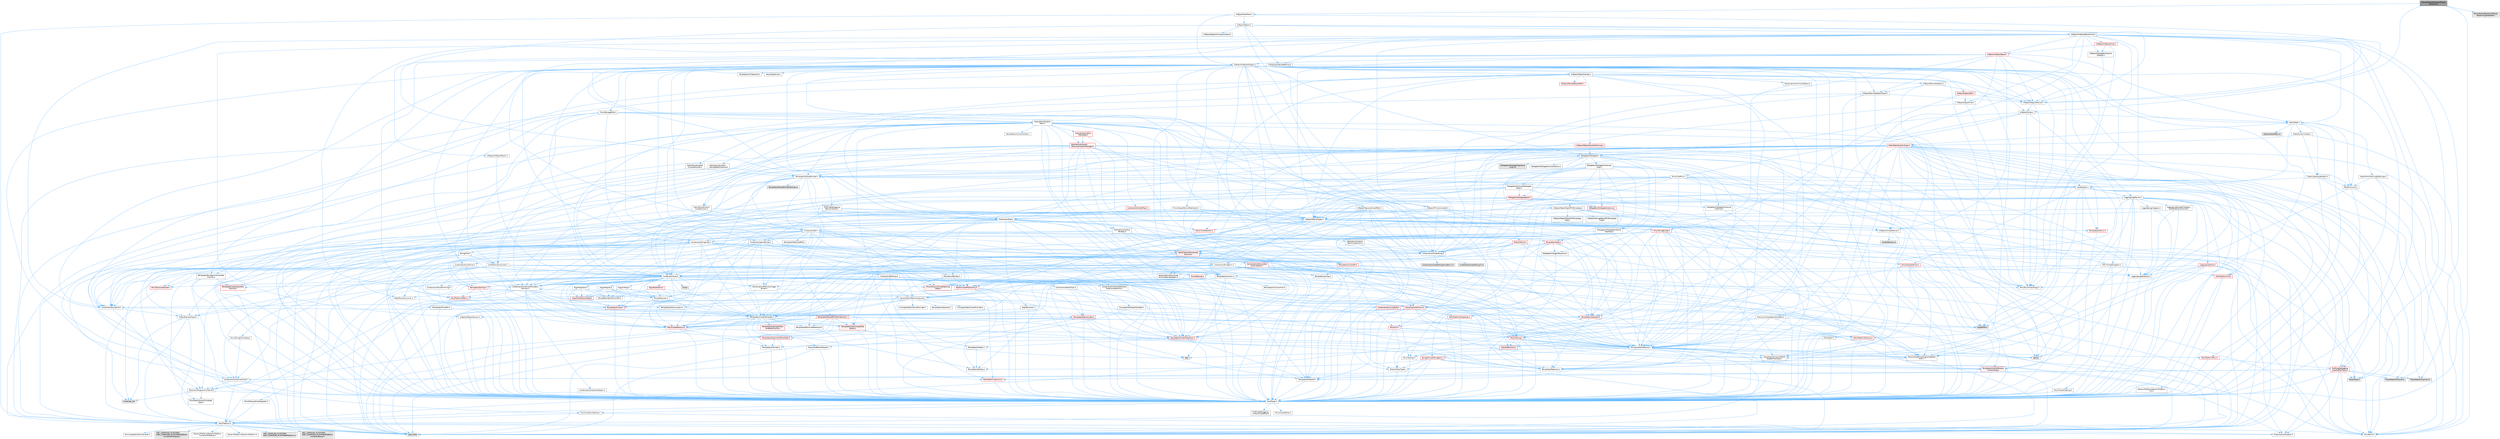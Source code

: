 digraph "IMovieSceneSequencePlayerObserver.h"
{
 // INTERACTIVE_SVG=YES
 // LATEX_PDF_SIZE
  bgcolor="transparent";
  edge [fontname=Helvetica,fontsize=10,labelfontname=Helvetica,labelfontsize=10];
  node [fontname=Helvetica,fontsize=10,shape=box,height=0.2,width=0.4];
  Node1 [id="Node000001",label="IMovieSceneSequencePlayer\lObserver.h",height=0.2,width=0.4,color="gray40", fillcolor="grey60", style="filled", fontcolor="black",tooltip=" "];
  Node1 -> Node2 [id="edge1_Node000001_Node000002",color="steelblue1",style="solid",tooltip=" "];
  Node2 [id="Node000002",label="CoreTypes.h",height=0.2,width=0.4,color="grey40", fillcolor="white", style="filled",URL="$dc/dec/CoreTypes_8h.html",tooltip=" "];
  Node2 -> Node3 [id="edge2_Node000002_Node000003",color="steelblue1",style="solid",tooltip=" "];
  Node3 [id="Node000003",label="HAL/Platform.h",height=0.2,width=0.4,color="grey40", fillcolor="white", style="filled",URL="$d9/dd0/Platform_8h.html",tooltip=" "];
  Node3 -> Node4 [id="edge3_Node000003_Node000004",color="steelblue1",style="solid",tooltip=" "];
  Node4 [id="Node000004",label="Misc/Build.h",height=0.2,width=0.4,color="grey40", fillcolor="white", style="filled",URL="$d3/dbb/Build_8h.html",tooltip=" "];
  Node3 -> Node5 [id="edge4_Node000003_Node000005",color="steelblue1",style="solid",tooltip=" "];
  Node5 [id="Node000005",label="Misc/LargeWorldCoordinates.h",height=0.2,width=0.4,color="grey40", fillcolor="white", style="filled",URL="$d2/dcb/LargeWorldCoordinates_8h.html",tooltip=" "];
  Node3 -> Node6 [id="edge5_Node000003_Node000006",color="steelblue1",style="solid",tooltip=" "];
  Node6 [id="Node000006",label="type_traits",height=0.2,width=0.4,color="grey60", fillcolor="#E0E0E0", style="filled",tooltip=" "];
  Node3 -> Node7 [id="edge6_Node000003_Node000007",color="steelblue1",style="solid",tooltip=" "];
  Node7 [id="Node000007",label="PreprocessorHelpers.h",height=0.2,width=0.4,color="grey40", fillcolor="white", style="filled",URL="$db/ddb/PreprocessorHelpers_8h.html",tooltip=" "];
  Node3 -> Node8 [id="edge7_Node000003_Node000008",color="steelblue1",style="solid",tooltip=" "];
  Node8 [id="Node000008",label="UBT_COMPILED_PLATFORM\l/UBT_COMPILED_PLATFORMPlatform\lCompilerPreSetup.h",height=0.2,width=0.4,color="grey60", fillcolor="#E0E0E0", style="filled",tooltip=" "];
  Node3 -> Node9 [id="edge8_Node000003_Node000009",color="steelblue1",style="solid",tooltip=" "];
  Node9 [id="Node000009",label="GenericPlatform/GenericPlatform\lCompilerPreSetup.h",height=0.2,width=0.4,color="grey40", fillcolor="white", style="filled",URL="$d9/dc8/GenericPlatformCompilerPreSetup_8h.html",tooltip=" "];
  Node3 -> Node10 [id="edge9_Node000003_Node000010",color="steelblue1",style="solid",tooltip=" "];
  Node10 [id="Node000010",label="GenericPlatform/GenericPlatform.h",height=0.2,width=0.4,color="grey40", fillcolor="white", style="filled",URL="$d6/d84/GenericPlatform_8h.html",tooltip=" "];
  Node3 -> Node11 [id="edge10_Node000003_Node000011",color="steelblue1",style="solid",tooltip=" "];
  Node11 [id="Node000011",label="UBT_COMPILED_PLATFORM\l/UBT_COMPILED_PLATFORMPlatform.h",height=0.2,width=0.4,color="grey60", fillcolor="#E0E0E0", style="filled",tooltip=" "];
  Node3 -> Node12 [id="edge11_Node000003_Node000012",color="steelblue1",style="solid",tooltip=" "];
  Node12 [id="Node000012",label="UBT_COMPILED_PLATFORM\l/UBT_COMPILED_PLATFORMPlatform\lCompilerSetup.h",height=0.2,width=0.4,color="grey60", fillcolor="#E0E0E0", style="filled",tooltip=" "];
  Node2 -> Node13 [id="edge12_Node000002_Node000013",color="steelblue1",style="solid",tooltip=" "];
  Node13 [id="Node000013",label="ProfilingDebugging\l/UMemoryDefines.h",height=0.2,width=0.4,color="grey40", fillcolor="white", style="filled",URL="$d2/da2/UMemoryDefines_8h.html",tooltip=" "];
  Node2 -> Node14 [id="edge13_Node000002_Node000014",color="steelblue1",style="solid",tooltip=" "];
  Node14 [id="Node000014",label="Misc/CoreMiscDefines.h",height=0.2,width=0.4,color="grey40", fillcolor="white", style="filled",URL="$da/d38/CoreMiscDefines_8h.html",tooltip=" "];
  Node14 -> Node3 [id="edge14_Node000014_Node000003",color="steelblue1",style="solid",tooltip=" "];
  Node14 -> Node7 [id="edge15_Node000014_Node000007",color="steelblue1",style="solid",tooltip=" "];
  Node2 -> Node15 [id="edge16_Node000002_Node000015",color="steelblue1",style="solid",tooltip=" "];
  Node15 [id="Node000015",label="Misc/CoreDefines.h",height=0.2,width=0.4,color="grey40", fillcolor="white", style="filled",URL="$d3/dd2/CoreDefines_8h.html",tooltip=" "];
  Node1 -> Node16 [id="edge17_Node000001_Node000016",color="steelblue1",style="solid",tooltip=" "];
  Node16 [id="Node000016",label="UObject/ObjectMacros.h",height=0.2,width=0.4,color="grey40", fillcolor="white", style="filled",URL="$d8/d8d/ObjectMacros_8h.html",tooltip=" "];
  Node16 -> Node17 [id="edge18_Node000016_Node000017",color="steelblue1",style="solid",tooltip=" "];
  Node17 [id="Node000017",label="Misc/EnumClassFlags.h",height=0.2,width=0.4,color="grey40", fillcolor="white", style="filled",URL="$d8/de7/EnumClassFlags_8h.html",tooltip=" "];
  Node16 -> Node18 [id="edge19_Node000016_Node000018",color="steelblue1",style="solid",tooltip=" "];
  Node18 [id="Node000018",label="UObject/Script.h",height=0.2,width=0.4,color="grey40", fillcolor="white", style="filled",URL="$de/dc6/Script_8h.html",tooltip=" "];
  Node18 -> Node19 [id="edge20_Node000018_Node000019",color="steelblue1",style="solid",tooltip=" "];
  Node19 [id="Node000019",label="Delegates/Delegate.h",height=0.2,width=0.4,color="grey40", fillcolor="white", style="filled",URL="$d4/d80/Delegate_8h.html",tooltip=" "];
  Node19 -> Node2 [id="edge21_Node000019_Node000002",color="steelblue1",style="solid",tooltip=" "];
  Node19 -> Node20 [id="edge22_Node000019_Node000020",color="steelblue1",style="solid",tooltip=" "];
  Node20 [id="Node000020",label="Misc/AssertionMacros.h",height=0.2,width=0.4,color="grey40", fillcolor="white", style="filled",URL="$d0/dfa/AssertionMacros_8h.html",tooltip=" "];
  Node20 -> Node2 [id="edge23_Node000020_Node000002",color="steelblue1",style="solid",tooltip=" "];
  Node20 -> Node3 [id="edge24_Node000020_Node000003",color="steelblue1",style="solid",tooltip=" "];
  Node20 -> Node21 [id="edge25_Node000020_Node000021",color="steelblue1",style="solid",tooltip=" "];
  Node21 [id="Node000021",label="HAL/PlatformMisc.h",height=0.2,width=0.4,color="red", fillcolor="#FFF0F0", style="filled",URL="$d0/df5/PlatformMisc_8h.html",tooltip=" "];
  Node21 -> Node2 [id="edge26_Node000021_Node000002",color="steelblue1",style="solid",tooltip=" "];
  Node21 -> Node48 [id="edge27_Node000021_Node000048",color="steelblue1",style="solid",tooltip=" "];
  Node48 [id="Node000048",label="ProfilingDebugging\l/CpuProfilerTrace.h",height=0.2,width=0.4,color="red", fillcolor="#FFF0F0", style="filled",URL="$da/dcb/CpuProfilerTrace_8h.html",tooltip=" "];
  Node48 -> Node2 [id="edge28_Node000048_Node000002",color="steelblue1",style="solid",tooltip=" "];
  Node48 -> Node29 [id="edge29_Node000048_Node000029",color="steelblue1",style="solid",tooltip=" "];
  Node29 [id="Node000029",label="Containers/ContainersFwd.h",height=0.2,width=0.4,color="grey40", fillcolor="white", style="filled",URL="$d4/d0a/ContainersFwd_8h.html",tooltip=" "];
  Node29 -> Node3 [id="edge30_Node000029_Node000003",color="steelblue1",style="solid",tooltip=" "];
  Node29 -> Node2 [id="edge31_Node000029_Node000002",color="steelblue1",style="solid",tooltip=" "];
  Node29 -> Node26 [id="edge32_Node000029_Node000026",color="steelblue1",style="solid",tooltip=" "];
  Node26 [id="Node000026",label="Traits/IsContiguousContainer.h",height=0.2,width=0.4,color="grey40", fillcolor="white", style="filled",URL="$d5/d3c/IsContiguousContainer_8h.html",tooltip=" "];
  Node26 -> Node2 [id="edge33_Node000026_Node000002",color="steelblue1",style="solid",tooltip=" "];
  Node26 -> Node27 [id="edge34_Node000026_Node000027",color="steelblue1",style="solid",tooltip=" "];
  Node27 [id="Node000027",label="Misc/StaticAssertComplete\lType.h",height=0.2,width=0.4,color="grey40", fillcolor="white", style="filled",URL="$d5/d4e/StaticAssertCompleteType_8h.html",tooltip=" "];
  Node26 -> Node25 [id="edge35_Node000026_Node000025",color="steelblue1",style="solid",tooltip=" "];
  Node25 [id="Node000025",label="initializer_list",height=0.2,width=0.4,color="grey60", fillcolor="#E0E0E0", style="filled",tooltip=" "];
  Node48 -> Node49 [id="edge36_Node000048_Node000049",color="steelblue1",style="solid",tooltip=" "];
  Node49 [id="Node000049",label="HAL/PlatformAtomics.h",height=0.2,width=0.4,color="red", fillcolor="#FFF0F0", style="filled",URL="$d3/d36/PlatformAtomics_8h.html",tooltip=" "];
  Node49 -> Node2 [id="edge37_Node000049_Node000002",color="steelblue1",style="solid",tooltip=" "];
  Node48 -> Node7 [id="edge38_Node000048_Node000007",color="steelblue1",style="solid",tooltip=" "];
  Node48 -> Node4 [id="edge39_Node000048_Node000004",color="steelblue1",style="solid",tooltip=" "];
  Node48 -> Node53 [id="edge40_Node000048_Node000053",color="steelblue1",style="solid",tooltip=" "];
  Node53 [id="Node000053",label="Trace/Detail/Channel.h",height=0.2,width=0.4,color="grey60", fillcolor="#E0E0E0", style="filled",tooltip=" "];
  Node48 -> Node54 [id="edge41_Node000048_Node000054",color="steelblue1",style="solid",tooltip=" "];
  Node54 [id="Node000054",label="Trace/Detail/Channel.inl",height=0.2,width=0.4,color="grey60", fillcolor="#E0E0E0", style="filled",tooltip=" "];
  Node48 -> Node55 [id="edge42_Node000048_Node000055",color="steelblue1",style="solid",tooltip=" "];
  Node55 [id="Node000055",label="Trace/Trace.h",height=0.2,width=0.4,color="grey60", fillcolor="#E0E0E0", style="filled",tooltip=" "];
  Node20 -> Node7 [id="edge43_Node000020_Node000007",color="steelblue1",style="solid",tooltip=" "];
  Node20 -> Node56 [id="edge44_Node000020_Node000056",color="steelblue1",style="solid",tooltip=" "];
  Node56 [id="Node000056",label="Templates/EnableIf.h",height=0.2,width=0.4,color="grey40", fillcolor="white", style="filled",URL="$d7/d60/EnableIf_8h.html",tooltip=" "];
  Node56 -> Node2 [id="edge45_Node000056_Node000002",color="steelblue1",style="solid",tooltip=" "];
  Node20 -> Node57 [id="edge46_Node000020_Node000057",color="steelblue1",style="solid",tooltip=" "];
  Node57 [id="Node000057",label="Templates/IsArrayOrRefOf\lTypeByPredicate.h",height=0.2,width=0.4,color="grey40", fillcolor="white", style="filled",URL="$d6/da1/IsArrayOrRefOfTypeByPredicate_8h.html",tooltip=" "];
  Node57 -> Node2 [id="edge47_Node000057_Node000002",color="steelblue1",style="solid",tooltip=" "];
  Node20 -> Node58 [id="edge48_Node000020_Node000058",color="steelblue1",style="solid",tooltip=" "];
  Node58 [id="Node000058",label="Templates/IsValidVariadic\lFunctionArg.h",height=0.2,width=0.4,color="red", fillcolor="#FFF0F0", style="filled",URL="$d0/dc8/IsValidVariadicFunctionArg_8h.html",tooltip=" "];
  Node58 -> Node2 [id="edge49_Node000058_Node000002",color="steelblue1",style="solid",tooltip=" "];
  Node58 -> Node6 [id="edge50_Node000058_Node000006",color="steelblue1",style="solid",tooltip=" "];
  Node20 -> Node60 [id="edge51_Node000020_Node000060",color="steelblue1",style="solid",tooltip=" "];
  Node60 [id="Node000060",label="Traits/IsCharEncodingCompatible\lWith.h",height=0.2,width=0.4,color="grey40", fillcolor="white", style="filled",URL="$df/dd1/IsCharEncodingCompatibleWith_8h.html",tooltip=" "];
  Node60 -> Node6 [id="edge52_Node000060_Node000006",color="steelblue1",style="solid",tooltip=" "];
  Node60 -> Node61 [id="edge53_Node000060_Node000061",color="steelblue1",style="solid",tooltip=" "];
  Node61 [id="Node000061",label="Traits/IsCharType.h",height=0.2,width=0.4,color="grey40", fillcolor="white", style="filled",URL="$db/d51/IsCharType_8h.html",tooltip=" "];
  Node61 -> Node2 [id="edge54_Node000061_Node000002",color="steelblue1",style="solid",tooltip=" "];
  Node20 -> Node62 [id="edge55_Node000020_Node000062",color="steelblue1",style="solid",tooltip=" "];
  Node62 [id="Node000062",label="Misc/VarArgs.h",height=0.2,width=0.4,color="grey40", fillcolor="white", style="filled",URL="$d5/d6f/VarArgs_8h.html",tooltip=" "];
  Node62 -> Node2 [id="edge56_Node000062_Node000002",color="steelblue1",style="solid",tooltip=" "];
  Node20 -> Node63 [id="edge57_Node000020_Node000063",color="steelblue1",style="solid",tooltip=" "];
  Node63 [id="Node000063",label="String/FormatStringSan.h",height=0.2,width=0.4,color="red", fillcolor="#FFF0F0", style="filled",URL="$d3/d8b/FormatStringSan_8h.html",tooltip=" "];
  Node63 -> Node6 [id="edge58_Node000063_Node000006",color="steelblue1",style="solid",tooltip=" "];
  Node63 -> Node2 [id="edge59_Node000063_Node000002",color="steelblue1",style="solid",tooltip=" "];
  Node63 -> Node64 [id="edge60_Node000063_Node000064",color="steelblue1",style="solid",tooltip=" "];
  Node64 [id="Node000064",label="Templates/Requires.h",height=0.2,width=0.4,color="grey40", fillcolor="white", style="filled",URL="$dc/d96/Requires_8h.html",tooltip=" "];
  Node64 -> Node56 [id="edge61_Node000064_Node000056",color="steelblue1",style="solid",tooltip=" "];
  Node64 -> Node6 [id="edge62_Node000064_Node000006",color="steelblue1",style="solid",tooltip=" "];
  Node63 -> Node65 [id="edge63_Node000063_Node000065",color="steelblue1",style="solid",tooltip=" "];
  Node65 [id="Node000065",label="Templates/Identity.h",height=0.2,width=0.4,color="grey40", fillcolor="white", style="filled",URL="$d0/dd5/Identity_8h.html",tooltip=" "];
  Node63 -> Node58 [id="edge64_Node000063_Node000058",color="steelblue1",style="solid",tooltip=" "];
  Node63 -> Node61 [id="edge65_Node000063_Node000061",color="steelblue1",style="solid",tooltip=" "];
  Node63 -> Node29 [id="edge66_Node000063_Node000029",color="steelblue1",style="solid",tooltip=" "];
  Node20 -> Node69 [id="edge67_Node000020_Node000069",color="steelblue1",style="solid",tooltip=" "];
  Node69 [id="Node000069",label="atomic",height=0.2,width=0.4,color="grey60", fillcolor="#E0E0E0", style="filled",tooltip=" "];
  Node19 -> Node70 [id="edge68_Node000019_Node000070",color="steelblue1",style="solid",tooltip=" "];
  Node70 [id="Node000070",label="UObject/NameTypes.h",height=0.2,width=0.4,color="grey40", fillcolor="white", style="filled",URL="$d6/d35/NameTypes_8h.html",tooltip=" "];
  Node70 -> Node2 [id="edge69_Node000070_Node000002",color="steelblue1",style="solid",tooltip=" "];
  Node70 -> Node20 [id="edge70_Node000070_Node000020",color="steelblue1",style="solid",tooltip=" "];
  Node70 -> Node71 [id="edge71_Node000070_Node000071",color="steelblue1",style="solid",tooltip=" "];
  Node71 [id="Node000071",label="HAL/UnrealMemory.h",height=0.2,width=0.4,color="red", fillcolor="#FFF0F0", style="filled",URL="$d9/d96/UnrealMemory_8h.html",tooltip=" "];
  Node71 -> Node2 [id="edge72_Node000071_Node000002",color="steelblue1",style="solid",tooltip=" "];
  Node71 -> Node88 [id="edge73_Node000071_Node000088",color="steelblue1",style="solid",tooltip=" "];
  Node88 [id="Node000088",label="HAL/PlatformMemory.h",height=0.2,width=0.4,color="red", fillcolor="#FFF0F0", style="filled",URL="$de/d68/PlatformMemory_8h.html",tooltip=" "];
  Node88 -> Node2 [id="edge74_Node000088_Node000002",color="steelblue1",style="solid",tooltip=" "];
  Node71 -> Node91 [id="edge75_Node000071_Node000091",color="steelblue1",style="solid",tooltip=" "];
  Node91 [id="Node000091",label="Templates/IsPointer.h",height=0.2,width=0.4,color="grey40", fillcolor="white", style="filled",URL="$d7/d05/IsPointer_8h.html",tooltip=" "];
  Node91 -> Node2 [id="edge76_Node000091_Node000002",color="steelblue1",style="solid",tooltip=" "];
  Node70 -> Node92 [id="edge77_Node000070_Node000092",color="steelblue1",style="solid",tooltip=" "];
  Node92 [id="Node000092",label="Templates/UnrealTypeTraits.h",height=0.2,width=0.4,color="red", fillcolor="#FFF0F0", style="filled",URL="$d2/d2d/UnrealTypeTraits_8h.html",tooltip=" "];
  Node92 -> Node2 [id="edge78_Node000092_Node000002",color="steelblue1",style="solid",tooltip=" "];
  Node92 -> Node91 [id="edge79_Node000092_Node000091",color="steelblue1",style="solid",tooltip=" "];
  Node92 -> Node20 [id="edge80_Node000092_Node000020",color="steelblue1",style="solid",tooltip=" "];
  Node92 -> Node56 [id="edge81_Node000092_Node000056",color="steelblue1",style="solid",tooltip=" "];
  Node92 -> Node94 [id="edge82_Node000092_Node000094",color="steelblue1",style="solid",tooltip=" "];
  Node94 [id="Node000094",label="Templates/Models.h",height=0.2,width=0.4,color="grey40", fillcolor="white", style="filled",URL="$d3/d0c/Models_8h.html",tooltip=" "];
  Node94 -> Node65 [id="edge83_Node000094_Node000065",color="steelblue1",style="solid",tooltip=" "];
  Node70 -> Node97 [id="edge84_Node000070_Node000097",color="steelblue1",style="solid",tooltip=" "];
  Node97 [id="Node000097",label="Templates/UnrealTemplate.h",height=0.2,width=0.4,color="grey40", fillcolor="white", style="filled",URL="$d4/d24/UnrealTemplate_8h.html",tooltip=" "];
  Node97 -> Node2 [id="edge85_Node000097_Node000002",color="steelblue1",style="solid",tooltip=" "];
  Node97 -> Node91 [id="edge86_Node000097_Node000091",color="steelblue1",style="solid",tooltip=" "];
  Node97 -> Node71 [id="edge87_Node000097_Node000071",color="steelblue1",style="solid",tooltip=" "];
  Node97 -> Node98 [id="edge88_Node000097_Node000098",color="steelblue1",style="solid",tooltip=" "];
  Node98 [id="Node000098",label="Templates/CopyQualifiers\lAndRefsFromTo.h",height=0.2,width=0.4,color="red", fillcolor="#FFF0F0", style="filled",URL="$d3/db3/CopyQualifiersAndRefsFromTo_8h.html",tooltip=" "];
  Node97 -> Node92 [id="edge89_Node000097_Node000092",color="steelblue1",style="solid",tooltip=" "];
  Node97 -> Node100 [id="edge90_Node000097_Node000100",color="steelblue1",style="solid",tooltip=" "];
  Node100 [id="Node000100",label="Templates/RemoveReference.h",height=0.2,width=0.4,color="grey40", fillcolor="white", style="filled",URL="$da/dbe/RemoveReference_8h.html",tooltip=" "];
  Node100 -> Node2 [id="edge91_Node000100_Node000002",color="steelblue1",style="solid",tooltip=" "];
  Node97 -> Node64 [id="edge92_Node000097_Node000064",color="steelblue1",style="solid",tooltip=" "];
  Node97 -> Node101 [id="edge93_Node000097_Node000101",color="steelblue1",style="solid",tooltip=" "];
  Node101 [id="Node000101",label="Templates/TypeCompatible\lBytes.h",height=0.2,width=0.4,color="red", fillcolor="#FFF0F0", style="filled",URL="$df/d0a/TypeCompatibleBytes_8h.html",tooltip=" "];
  Node101 -> Node2 [id="edge94_Node000101_Node000002",color="steelblue1",style="solid",tooltip=" "];
  Node101 -> Node34 [id="edge95_Node000101_Node000034",color="steelblue1",style="solid",tooltip=" "];
  Node34 [id="Node000034",label="new",height=0.2,width=0.4,color="grey60", fillcolor="#E0E0E0", style="filled",tooltip=" "];
  Node101 -> Node6 [id="edge96_Node000101_Node000006",color="steelblue1",style="solid",tooltip=" "];
  Node97 -> Node65 [id="edge97_Node000097_Node000065",color="steelblue1",style="solid",tooltip=" "];
  Node97 -> Node26 [id="edge98_Node000097_Node000026",color="steelblue1",style="solid",tooltip=" "];
  Node97 -> Node102 [id="edge99_Node000097_Node000102",color="steelblue1",style="solid",tooltip=" "];
  Node102 [id="Node000102",label="Traits/UseBitwiseSwap.h",height=0.2,width=0.4,color="grey40", fillcolor="white", style="filled",URL="$db/df3/UseBitwiseSwap_8h.html",tooltip=" "];
  Node102 -> Node2 [id="edge100_Node000102_Node000002",color="steelblue1",style="solid",tooltip=" "];
  Node102 -> Node6 [id="edge101_Node000102_Node000006",color="steelblue1",style="solid",tooltip=" "];
  Node97 -> Node6 [id="edge102_Node000097_Node000006",color="steelblue1",style="solid",tooltip=" "];
  Node70 -> Node103 [id="edge103_Node000070_Node000103",color="steelblue1",style="solid",tooltip=" "];
  Node103 [id="Node000103",label="Containers/UnrealString.h",height=0.2,width=0.4,color="grey40", fillcolor="white", style="filled",URL="$d5/dba/UnrealString_8h.html",tooltip=" "];
  Node103 -> Node104 [id="edge104_Node000103_Node000104",color="steelblue1",style="solid",tooltip=" "];
  Node104 [id="Node000104",label="Containers/UnrealStringIncludes.h.inl",height=0.2,width=0.4,color="grey60", fillcolor="#E0E0E0", style="filled",tooltip=" "];
  Node103 -> Node105 [id="edge105_Node000103_Node000105",color="steelblue1",style="solid",tooltip=" "];
  Node105 [id="Node000105",label="Containers/UnrealString.h.inl",height=0.2,width=0.4,color="grey60", fillcolor="#E0E0E0", style="filled",tooltip=" "];
  Node103 -> Node106 [id="edge106_Node000103_Node000106",color="steelblue1",style="solid",tooltip=" "];
  Node106 [id="Node000106",label="Misc/StringFormatArg.h",height=0.2,width=0.4,color="grey40", fillcolor="white", style="filled",URL="$d2/d16/StringFormatArg_8h.html",tooltip=" "];
  Node106 -> Node29 [id="edge107_Node000106_Node000029",color="steelblue1",style="solid",tooltip=" "];
  Node70 -> Node107 [id="edge108_Node000070_Node000107",color="steelblue1",style="solid",tooltip=" "];
  Node107 [id="Node000107",label="HAL/CriticalSection.h",height=0.2,width=0.4,color="red", fillcolor="#FFF0F0", style="filled",URL="$d6/d90/CriticalSection_8h.html",tooltip=" "];
  Node70 -> Node110 [id="edge109_Node000070_Node000110",color="steelblue1",style="solid",tooltip=" "];
  Node110 [id="Node000110",label="Containers/StringConv.h",height=0.2,width=0.4,color="grey40", fillcolor="white", style="filled",URL="$d3/ddf/StringConv_8h.html",tooltip=" "];
  Node110 -> Node2 [id="edge110_Node000110_Node000002",color="steelblue1",style="solid",tooltip=" "];
  Node110 -> Node20 [id="edge111_Node000110_Node000020",color="steelblue1",style="solid",tooltip=" "];
  Node110 -> Node111 [id="edge112_Node000110_Node000111",color="steelblue1",style="solid",tooltip=" "];
  Node111 [id="Node000111",label="Containers/ContainerAllocation\lPolicies.h",height=0.2,width=0.4,color="grey40", fillcolor="white", style="filled",URL="$d7/dff/ContainerAllocationPolicies_8h.html",tooltip=" "];
  Node111 -> Node2 [id="edge113_Node000111_Node000002",color="steelblue1",style="solid",tooltip=" "];
  Node111 -> Node112 [id="edge114_Node000111_Node000112",color="steelblue1",style="solid",tooltip=" "];
  Node112 [id="Node000112",label="Containers/ContainerHelpers.h",height=0.2,width=0.4,color="grey40", fillcolor="white", style="filled",URL="$d7/d33/ContainerHelpers_8h.html",tooltip=" "];
  Node112 -> Node2 [id="edge115_Node000112_Node000002",color="steelblue1",style="solid",tooltip=" "];
  Node111 -> Node111 [id="edge116_Node000111_Node000111",color="steelblue1",style="solid",tooltip=" "];
  Node111 -> Node113 [id="edge117_Node000111_Node000113",color="steelblue1",style="solid",tooltip=" "];
  Node113 [id="Node000113",label="HAL/PlatformMath.h",height=0.2,width=0.4,color="red", fillcolor="#FFF0F0", style="filled",URL="$dc/d53/PlatformMath_8h.html",tooltip=" "];
  Node113 -> Node2 [id="edge118_Node000113_Node000002",color="steelblue1",style="solid",tooltip=" "];
  Node111 -> Node71 [id="edge119_Node000111_Node000071",color="steelblue1",style="solid",tooltip=" "];
  Node111 -> Node43 [id="edge120_Node000111_Node000043",color="steelblue1",style="solid",tooltip=" "];
  Node43 [id="Node000043",label="Math/NumericLimits.h",height=0.2,width=0.4,color="grey40", fillcolor="white", style="filled",URL="$df/d1b/NumericLimits_8h.html",tooltip=" "];
  Node43 -> Node2 [id="edge121_Node000043_Node000002",color="steelblue1",style="solid",tooltip=" "];
  Node111 -> Node20 [id="edge122_Node000111_Node000020",color="steelblue1",style="solid",tooltip=" "];
  Node111 -> Node121 [id="edge123_Node000111_Node000121",color="steelblue1",style="solid",tooltip=" "];
  Node121 [id="Node000121",label="Templates/IsPolymorphic.h",height=0.2,width=0.4,color="grey40", fillcolor="white", style="filled",URL="$dc/d20/IsPolymorphic_8h.html",tooltip=" "];
  Node111 -> Node122 [id="edge124_Node000111_Node000122",color="steelblue1",style="solid",tooltip=" "];
  Node122 [id="Node000122",label="Templates/MemoryOps.h",height=0.2,width=0.4,color="red", fillcolor="#FFF0F0", style="filled",URL="$db/dea/MemoryOps_8h.html",tooltip=" "];
  Node122 -> Node2 [id="edge125_Node000122_Node000002",color="steelblue1",style="solid",tooltip=" "];
  Node122 -> Node71 [id="edge126_Node000122_Node000071",color="steelblue1",style="solid",tooltip=" "];
  Node122 -> Node64 [id="edge127_Node000122_Node000064",color="steelblue1",style="solid",tooltip=" "];
  Node122 -> Node92 [id="edge128_Node000122_Node000092",color="steelblue1",style="solid",tooltip=" "];
  Node122 -> Node102 [id="edge129_Node000122_Node000102",color="steelblue1",style="solid",tooltip=" "];
  Node122 -> Node34 [id="edge130_Node000122_Node000034",color="steelblue1",style="solid",tooltip=" "];
  Node122 -> Node6 [id="edge131_Node000122_Node000006",color="steelblue1",style="solid",tooltip=" "];
  Node111 -> Node101 [id="edge132_Node000111_Node000101",color="steelblue1",style="solid",tooltip=" "];
  Node111 -> Node6 [id="edge133_Node000111_Node000006",color="steelblue1",style="solid",tooltip=" "];
  Node110 -> Node123 [id="edge134_Node000110_Node000123",color="steelblue1",style="solid",tooltip=" "];
  Node123 [id="Node000123",label="Containers/Array.h",height=0.2,width=0.4,color="grey40", fillcolor="white", style="filled",URL="$df/dd0/Array_8h.html",tooltip=" "];
  Node123 -> Node2 [id="edge135_Node000123_Node000002",color="steelblue1",style="solid",tooltip=" "];
  Node123 -> Node20 [id="edge136_Node000123_Node000020",color="steelblue1",style="solid",tooltip=" "];
  Node123 -> Node124 [id="edge137_Node000123_Node000124",color="steelblue1",style="solid",tooltip=" "];
  Node124 [id="Node000124",label="Misc/IntrusiveUnsetOptional\lState.h",height=0.2,width=0.4,color="red", fillcolor="#FFF0F0", style="filled",URL="$d2/d0a/IntrusiveUnsetOptionalState_8h.html",tooltip=" "];
  Node123 -> Node126 [id="edge138_Node000123_Node000126",color="steelblue1",style="solid",tooltip=" "];
  Node126 [id="Node000126",label="Misc/ReverseIterate.h",height=0.2,width=0.4,color="red", fillcolor="#FFF0F0", style="filled",URL="$db/de3/ReverseIterate_8h.html",tooltip=" "];
  Node126 -> Node3 [id="edge139_Node000126_Node000003",color="steelblue1",style="solid",tooltip=" "];
  Node123 -> Node71 [id="edge140_Node000123_Node000071",color="steelblue1",style="solid",tooltip=" "];
  Node123 -> Node92 [id="edge141_Node000123_Node000092",color="steelblue1",style="solid",tooltip=" "];
  Node123 -> Node97 [id="edge142_Node000123_Node000097",color="steelblue1",style="solid",tooltip=" "];
  Node123 -> Node128 [id="edge143_Node000123_Node000128",color="steelblue1",style="solid",tooltip=" "];
  Node128 [id="Node000128",label="Containers/AllowShrinking.h",height=0.2,width=0.4,color="grey40", fillcolor="white", style="filled",URL="$d7/d1a/AllowShrinking_8h.html",tooltip=" "];
  Node128 -> Node2 [id="edge144_Node000128_Node000002",color="steelblue1",style="solid",tooltip=" "];
  Node123 -> Node111 [id="edge145_Node000123_Node000111",color="steelblue1",style="solid",tooltip=" "];
  Node123 -> Node129 [id="edge146_Node000123_Node000129",color="steelblue1",style="solid",tooltip=" "];
  Node129 [id="Node000129",label="Containers/ContainerElement\lTypeCompatibility.h",height=0.2,width=0.4,color="grey40", fillcolor="white", style="filled",URL="$df/ddf/ContainerElementTypeCompatibility_8h.html",tooltip=" "];
  Node129 -> Node2 [id="edge147_Node000129_Node000002",color="steelblue1",style="solid",tooltip=" "];
  Node129 -> Node92 [id="edge148_Node000129_Node000092",color="steelblue1",style="solid",tooltip=" "];
  Node123 -> Node130 [id="edge149_Node000123_Node000130",color="steelblue1",style="solid",tooltip=" "];
  Node130 [id="Node000130",label="Serialization/Archive.h",height=0.2,width=0.4,color="red", fillcolor="#FFF0F0", style="filled",URL="$d7/d3b/Archive_8h.html",tooltip=" "];
  Node130 -> Node2 [id="edge150_Node000130_Node000002",color="steelblue1",style="solid",tooltip=" "];
  Node130 -> Node131 [id="edge151_Node000130_Node000131",color="steelblue1",style="solid",tooltip=" "];
  Node131 [id="Node000131",label="HAL/PlatformProperties.h",height=0.2,width=0.4,color="red", fillcolor="#FFF0F0", style="filled",URL="$d9/db0/PlatformProperties_8h.html",tooltip=" "];
  Node131 -> Node2 [id="edge152_Node000131_Node000002",color="steelblue1",style="solid",tooltip=" "];
  Node130 -> Node20 [id="edge153_Node000130_Node000020",color="steelblue1",style="solid",tooltip=" "];
  Node130 -> Node4 [id="edge154_Node000130_Node000004",color="steelblue1",style="solid",tooltip=" "];
  Node130 -> Node62 [id="edge155_Node000130_Node000062",color="steelblue1",style="solid",tooltip=" "];
  Node130 -> Node56 [id="edge156_Node000130_Node000056",color="steelblue1",style="solid",tooltip=" "];
  Node130 -> Node57 [id="edge157_Node000130_Node000057",color="steelblue1",style="solid",tooltip=" "];
  Node130 -> Node58 [id="edge158_Node000130_Node000058",color="steelblue1",style="solid",tooltip=" "];
  Node130 -> Node97 [id="edge159_Node000130_Node000097",color="steelblue1",style="solid",tooltip=" "];
  Node130 -> Node60 [id="edge160_Node000130_Node000060",color="steelblue1",style="solid",tooltip=" "];
  Node130 -> Node139 [id="edge161_Node000130_Node000139",color="steelblue1",style="solid",tooltip=" "];
  Node139 [id="Node000139",label="UObject/ObjectVersion.h",height=0.2,width=0.4,color="grey40", fillcolor="white", style="filled",URL="$da/d63/ObjectVersion_8h.html",tooltip=" "];
  Node139 -> Node2 [id="edge162_Node000139_Node000002",color="steelblue1",style="solid",tooltip=" "];
  Node123 -> Node140 [id="edge163_Node000123_Node000140",color="steelblue1",style="solid",tooltip=" "];
  Node140 [id="Node000140",label="Serialization/MemoryImage\lWriter.h",height=0.2,width=0.4,color="grey40", fillcolor="white", style="filled",URL="$d0/d08/MemoryImageWriter_8h.html",tooltip=" "];
  Node140 -> Node2 [id="edge164_Node000140_Node000002",color="steelblue1",style="solid",tooltip=" "];
  Node140 -> Node141 [id="edge165_Node000140_Node000141",color="steelblue1",style="solid",tooltip=" "];
  Node141 [id="Node000141",label="Serialization/MemoryLayout.h",height=0.2,width=0.4,color="grey40", fillcolor="white", style="filled",URL="$d7/d66/MemoryLayout_8h.html",tooltip=" "];
  Node141 -> Node142 [id="edge166_Node000141_Node000142",color="steelblue1",style="solid",tooltip=" "];
  Node142 [id="Node000142",label="Concepts/StaticClassProvider.h",height=0.2,width=0.4,color="grey40", fillcolor="white", style="filled",URL="$dd/d83/StaticClassProvider_8h.html",tooltip=" "];
  Node141 -> Node143 [id="edge167_Node000141_Node000143",color="steelblue1",style="solid",tooltip=" "];
  Node143 [id="Node000143",label="Concepts/StaticStructProvider.h",height=0.2,width=0.4,color="grey40", fillcolor="white", style="filled",URL="$d5/d77/StaticStructProvider_8h.html",tooltip=" "];
  Node141 -> Node144 [id="edge168_Node000141_Node000144",color="steelblue1",style="solid",tooltip=" "];
  Node144 [id="Node000144",label="Containers/EnumAsByte.h",height=0.2,width=0.4,color="red", fillcolor="#FFF0F0", style="filled",URL="$d6/d9a/EnumAsByte_8h.html",tooltip=" "];
  Node144 -> Node2 [id="edge169_Node000144_Node000002",color="steelblue1",style="solid",tooltip=" "];
  Node144 -> Node145 [id="edge170_Node000144_Node000145",color="steelblue1",style="solid",tooltip=" "];
  Node145 [id="Node000145",label="Templates/TypeHash.h",height=0.2,width=0.4,color="red", fillcolor="#FFF0F0", style="filled",URL="$d1/d62/TypeHash_8h.html",tooltip=" "];
  Node145 -> Node2 [id="edge171_Node000145_Node000002",color="steelblue1",style="solid",tooltip=" "];
  Node145 -> Node64 [id="edge172_Node000145_Node000064",color="steelblue1",style="solid",tooltip=" "];
  Node145 -> Node146 [id="edge173_Node000145_Node000146",color="steelblue1",style="solid",tooltip=" "];
  Node146 [id="Node000146",label="Misc/Crc.h",height=0.2,width=0.4,color="red", fillcolor="#FFF0F0", style="filled",URL="$d4/dd2/Crc_8h.html",tooltip=" "];
  Node146 -> Node2 [id="edge174_Node000146_Node000002",color="steelblue1",style="solid",tooltip=" "];
  Node146 -> Node20 [id="edge175_Node000146_Node000020",color="steelblue1",style="solid",tooltip=" "];
  Node146 -> Node147 [id="edge176_Node000146_Node000147",color="steelblue1",style="solid",tooltip=" "];
  Node147 [id="Node000147",label="Misc/CString.h",height=0.2,width=0.4,color="red", fillcolor="#FFF0F0", style="filled",URL="$d2/d49/CString_8h.html",tooltip=" "];
  Node147 -> Node2 [id="edge177_Node000147_Node000002",color="steelblue1",style="solid",tooltip=" "];
  Node147 -> Node33 [id="edge178_Node000147_Node000033",color="steelblue1",style="solid",tooltip=" "];
  Node33 [id="Node000033",label="HAL/PlatformCrt.h",height=0.2,width=0.4,color="red", fillcolor="#FFF0F0", style="filled",URL="$d8/d75/PlatformCrt_8h.html",tooltip=" "];
  Node33 -> Node34 [id="edge179_Node000033_Node000034",color="steelblue1",style="solid",tooltip=" "];
  Node147 -> Node20 [id="edge180_Node000147_Node000020",color="steelblue1",style="solid",tooltip=" "];
  Node147 -> Node62 [id="edge181_Node000147_Node000062",color="steelblue1",style="solid",tooltip=" "];
  Node147 -> Node57 [id="edge182_Node000147_Node000057",color="steelblue1",style="solid",tooltip=" "];
  Node147 -> Node58 [id="edge183_Node000147_Node000058",color="steelblue1",style="solid",tooltip=" "];
  Node147 -> Node60 [id="edge184_Node000147_Node000060",color="steelblue1",style="solid",tooltip=" "];
  Node146 -> Node92 [id="edge185_Node000146_Node000092",color="steelblue1",style="solid",tooltip=" "];
  Node146 -> Node61 [id="edge186_Node000146_Node000061",color="steelblue1",style="solid",tooltip=" "];
  Node145 -> Node6 [id="edge187_Node000145_Node000006",color="steelblue1",style="solid",tooltip=" "];
  Node141 -> Node23 [id="edge188_Node000141_Node000023",color="steelblue1",style="solid",tooltip=" "];
  Node23 [id="Node000023",label="Containers/StringFwd.h",height=0.2,width=0.4,color="grey40", fillcolor="white", style="filled",URL="$df/d37/StringFwd_8h.html",tooltip=" "];
  Node23 -> Node2 [id="edge189_Node000023_Node000002",color="steelblue1",style="solid",tooltip=" "];
  Node23 -> Node24 [id="edge190_Node000023_Node000024",color="steelblue1",style="solid",tooltip=" "];
  Node24 [id="Node000024",label="Traits/ElementType.h",height=0.2,width=0.4,color="grey40", fillcolor="white", style="filled",URL="$d5/d4f/ElementType_8h.html",tooltip=" "];
  Node24 -> Node3 [id="edge191_Node000024_Node000003",color="steelblue1",style="solid",tooltip=" "];
  Node24 -> Node25 [id="edge192_Node000024_Node000025",color="steelblue1",style="solid",tooltip=" "];
  Node24 -> Node6 [id="edge193_Node000024_Node000006",color="steelblue1",style="solid",tooltip=" "];
  Node23 -> Node26 [id="edge194_Node000023_Node000026",color="steelblue1",style="solid",tooltip=" "];
  Node141 -> Node71 [id="edge195_Node000141_Node000071",color="steelblue1",style="solid",tooltip=" "];
  Node141 -> Node152 [id="edge196_Node000141_Node000152",color="steelblue1",style="solid",tooltip=" "];
  Node152 [id="Node000152",label="Misc/DelayedAutoRegister.h",height=0.2,width=0.4,color="grey40", fillcolor="white", style="filled",URL="$d1/dda/DelayedAutoRegister_8h.html",tooltip=" "];
  Node152 -> Node3 [id="edge197_Node000152_Node000003",color="steelblue1",style="solid",tooltip=" "];
  Node141 -> Node56 [id="edge198_Node000141_Node000056",color="steelblue1",style="solid",tooltip=" "];
  Node141 -> Node153 [id="edge199_Node000141_Node000153",color="steelblue1",style="solid",tooltip=" "];
  Node153 [id="Node000153",label="Templates/IsAbstract.h",height=0.2,width=0.4,color="grey40", fillcolor="white", style="filled",URL="$d8/db7/IsAbstract_8h.html",tooltip=" "];
  Node141 -> Node121 [id="edge200_Node000141_Node000121",color="steelblue1",style="solid",tooltip=" "];
  Node141 -> Node94 [id="edge201_Node000141_Node000094",color="steelblue1",style="solid",tooltip=" "];
  Node141 -> Node97 [id="edge202_Node000141_Node000097",color="steelblue1",style="solid",tooltip=" "];
  Node123 -> Node154 [id="edge203_Node000123_Node000154",color="steelblue1",style="solid",tooltip=" "];
  Node154 [id="Node000154",label="Algo/Heapify.h",height=0.2,width=0.4,color="grey40", fillcolor="white", style="filled",URL="$d0/d2a/Heapify_8h.html",tooltip=" "];
  Node154 -> Node155 [id="edge204_Node000154_Node000155",color="steelblue1",style="solid",tooltip=" "];
  Node155 [id="Node000155",label="Algo/Impl/BinaryHeap.h",height=0.2,width=0.4,color="red", fillcolor="#FFF0F0", style="filled",URL="$d7/da3/Algo_2Impl_2BinaryHeap_8h.html",tooltip=" "];
  Node155 -> Node156 [id="edge205_Node000155_Node000156",color="steelblue1",style="solid",tooltip=" "];
  Node156 [id="Node000156",label="Templates/Invoke.h",height=0.2,width=0.4,color="red", fillcolor="#FFF0F0", style="filled",URL="$d7/deb/Invoke_8h.html",tooltip=" "];
  Node156 -> Node2 [id="edge206_Node000156_Node000002",color="steelblue1",style="solid",tooltip=" "];
  Node156 -> Node97 [id="edge207_Node000156_Node000097",color="steelblue1",style="solid",tooltip=" "];
  Node156 -> Node6 [id="edge208_Node000156_Node000006",color="steelblue1",style="solid",tooltip=" "];
  Node155 -> Node6 [id="edge209_Node000155_Node000006",color="steelblue1",style="solid",tooltip=" "];
  Node154 -> Node160 [id="edge210_Node000154_Node000160",color="steelblue1",style="solid",tooltip=" "];
  Node160 [id="Node000160",label="Templates/IdentityFunctor.h",height=0.2,width=0.4,color="grey40", fillcolor="white", style="filled",URL="$d7/d2e/IdentityFunctor_8h.html",tooltip=" "];
  Node160 -> Node3 [id="edge211_Node000160_Node000003",color="steelblue1",style="solid",tooltip=" "];
  Node154 -> Node156 [id="edge212_Node000154_Node000156",color="steelblue1",style="solid",tooltip=" "];
  Node154 -> Node161 [id="edge213_Node000154_Node000161",color="steelblue1",style="solid",tooltip=" "];
  Node161 [id="Node000161",label="Templates/Less.h",height=0.2,width=0.4,color="grey40", fillcolor="white", style="filled",URL="$de/dc8/Less_8h.html",tooltip=" "];
  Node161 -> Node2 [id="edge214_Node000161_Node000002",color="steelblue1",style="solid",tooltip=" "];
  Node161 -> Node97 [id="edge215_Node000161_Node000097",color="steelblue1",style="solid",tooltip=" "];
  Node154 -> Node97 [id="edge216_Node000154_Node000097",color="steelblue1",style="solid",tooltip=" "];
  Node123 -> Node162 [id="edge217_Node000123_Node000162",color="steelblue1",style="solid",tooltip=" "];
  Node162 [id="Node000162",label="Algo/HeapSort.h",height=0.2,width=0.4,color="grey40", fillcolor="white", style="filled",URL="$d3/d92/HeapSort_8h.html",tooltip=" "];
  Node162 -> Node155 [id="edge218_Node000162_Node000155",color="steelblue1",style="solid",tooltip=" "];
  Node162 -> Node160 [id="edge219_Node000162_Node000160",color="steelblue1",style="solid",tooltip=" "];
  Node162 -> Node161 [id="edge220_Node000162_Node000161",color="steelblue1",style="solid",tooltip=" "];
  Node162 -> Node97 [id="edge221_Node000162_Node000097",color="steelblue1",style="solid",tooltip=" "];
  Node123 -> Node163 [id="edge222_Node000123_Node000163",color="steelblue1",style="solid",tooltip=" "];
  Node163 [id="Node000163",label="Algo/IsHeap.h",height=0.2,width=0.4,color="grey40", fillcolor="white", style="filled",URL="$de/d32/IsHeap_8h.html",tooltip=" "];
  Node163 -> Node155 [id="edge223_Node000163_Node000155",color="steelblue1",style="solid",tooltip=" "];
  Node163 -> Node160 [id="edge224_Node000163_Node000160",color="steelblue1",style="solid",tooltip=" "];
  Node163 -> Node156 [id="edge225_Node000163_Node000156",color="steelblue1",style="solid",tooltip=" "];
  Node163 -> Node161 [id="edge226_Node000163_Node000161",color="steelblue1",style="solid",tooltip=" "];
  Node163 -> Node97 [id="edge227_Node000163_Node000097",color="steelblue1",style="solid",tooltip=" "];
  Node123 -> Node155 [id="edge228_Node000123_Node000155",color="steelblue1",style="solid",tooltip=" "];
  Node123 -> Node164 [id="edge229_Node000123_Node000164",color="steelblue1",style="solid",tooltip=" "];
  Node164 [id="Node000164",label="Algo/StableSort.h",height=0.2,width=0.4,color="red", fillcolor="#FFF0F0", style="filled",URL="$d7/d3c/StableSort_8h.html",tooltip=" "];
  Node164 -> Node160 [id="edge230_Node000164_Node000160",color="steelblue1",style="solid",tooltip=" "];
  Node164 -> Node156 [id="edge231_Node000164_Node000156",color="steelblue1",style="solid",tooltip=" "];
  Node164 -> Node161 [id="edge232_Node000164_Node000161",color="steelblue1",style="solid",tooltip=" "];
  Node164 -> Node97 [id="edge233_Node000164_Node000097",color="steelblue1",style="solid",tooltip=" "];
  Node123 -> Node167 [id="edge234_Node000123_Node000167",color="steelblue1",style="solid",tooltip=" "];
  Node167 [id="Node000167",label="Concepts/GetTypeHashable.h",height=0.2,width=0.4,color="grey40", fillcolor="white", style="filled",URL="$d3/da2/GetTypeHashable_8h.html",tooltip=" "];
  Node167 -> Node2 [id="edge235_Node000167_Node000002",color="steelblue1",style="solid",tooltip=" "];
  Node167 -> Node145 [id="edge236_Node000167_Node000145",color="steelblue1",style="solid",tooltip=" "];
  Node123 -> Node160 [id="edge237_Node000123_Node000160",color="steelblue1",style="solid",tooltip=" "];
  Node123 -> Node156 [id="edge238_Node000123_Node000156",color="steelblue1",style="solid",tooltip=" "];
  Node123 -> Node161 [id="edge239_Node000123_Node000161",color="steelblue1",style="solid",tooltip=" "];
  Node123 -> Node168 [id="edge240_Node000123_Node000168",color="steelblue1",style="solid",tooltip=" "];
  Node168 [id="Node000168",label="Templates/LosesQualifiers\lFromTo.h",height=0.2,width=0.4,color="red", fillcolor="#FFF0F0", style="filled",URL="$d2/db3/LosesQualifiersFromTo_8h.html",tooltip=" "];
  Node168 -> Node6 [id="edge241_Node000168_Node000006",color="steelblue1",style="solid",tooltip=" "];
  Node123 -> Node64 [id="edge242_Node000123_Node000064",color="steelblue1",style="solid",tooltip=" "];
  Node123 -> Node169 [id="edge243_Node000123_Node000169",color="steelblue1",style="solid",tooltip=" "];
  Node169 [id="Node000169",label="Templates/Sorting.h",height=0.2,width=0.4,color="red", fillcolor="#FFF0F0", style="filled",URL="$d3/d9e/Sorting_8h.html",tooltip=" "];
  Node169 -> Node2 [id="edge244_Node000169_Node000002",color="steelblue1",style="solid",tooltip=" "];
  Node169 -> Node113 [id="edge245_Node000169_Node000113",color="steelblue1",style="solid",tooltip=" "];
  Node169 -> Node161 [id="edge246_Node000169_Node000161",color="steelblue1",style="solid",tooltip=" "];
  Node123 -> Node173 [id="edge247_Node000123_Node000173",color="steelblue1",style="solid",tooltip=" "];
  Node173 [id="Node000173",label="Templates/AlignmentTemplates.h",height=0.2,width=0.4,color="red", fillcolor="#FFF0F0", style="filled",URL="$dd/d32/AlignmentTemplates_8h.html",tooltip=" "];
  Node173 -> Node2 [id="edge248_Node000173_Node000002",color="steelblue1",style="solid",tooltip=" "];
  Node173 -> Node91 [id="edge249_Node000173_Node000091",color="steelblue1",style="solid",tooltip=" "];
  Node123 -> Node24 [id="edge250_Node000123_Node000024",color="steelblue1",style="solid",tooltip=" "];
  Node123 -> Node119 [id="edge251_Node000123_Node000119",color="steelblue1",style="solid",tooltip=" "];
  Node119 [id="Node000119",label="limits",height=0.2,width=0.4,color="grey60", fillcolor="#E0E0E0", style="filled",tooltip=" "];
  Node123 -> Node6 [id="edge252_Node000123_Node000006",color="steelblue1",style="solid",tooltip=" "];
  Node110 -> Node147 [id="edge253_Node000110_Node000147",color="steelblue1",style="solid",tooltip=" "];
  Node110 -> Node174 [id="edge254_Node000110_Node000174",color="steelblue1",style="solid",tooltip=" "];
  Node174 [id="Node000174",label="Templates/IsArray.h",height=0.2,width=0.4,color="grey40", fillcolor="white", style="filled",URL="$d8/d8d/IsArray_8h.html",tooltip=" "];
  Node174 -> Node2 [id="edge255_Node000174_Node000002",color="steelblue1",style="solid",tooltip=" "];
  Node110 -> Node97 [id="edge256_Node000110_Node000097",color="steelblue1",style="solid",tooltip=" "];
  Node110 -> Node92 [id="edge257_Node000110_Node000092",color="steelblue1",style="solid",tooltip=" "];
  Node110 -> Node24 [id="edge258_Node000110_Node000024",color="steelblue1",style="solid",tooltip=" "];
  Node110 -> Node60 [id="edge259_Node000110_Node000060",color="steelblue1",style="solid",tooltip=" "];
  Node110 -> Node26 [id="edge260_Node000110_Node000026",color="steelblue1",style="solid",tooltip=" "];
  Node110 -> Node6 [id="edge261_Node000110_Node000006",color="steelblue1",style="solid",tooltip=" "];
  Node70 -> Node23 [id="edge262_Node000070_Node000023",color="steelblue1",style="solid",tooltip=" "];
  Node70 -> Node175 [id="edge263_Node000070_Node000175",color="steelblue1",style="solid",tooltip=" "];
  Node175 [id="Node000175",label="UObject/UnrealNames.h",height=0.2,width=0.4,color="grey40", fillcolor="white", style="filled",URL="$d8/db1/UnrealNames_8h.html",tooltip=" "];
  Node175 -> Node2 [id="edge264_Node000175_Node000002",color="steelblue1",style="solid",tooltip=" "];
  Node175 -> Node176 [id="edge265_Node000175_Node000176",color="steelblue1",style="solid",tooltip=" "];
  Node176 [id="Node000176",label="UnrealNames.inl",height=0.2,width=0.4,color="grey60", fillcolor="#E0E0E0", style="filled",tooltip=" "];
  Node70 -> Node79 [id="edge266_Node000070_Node000079",color="steelblue1",style="solid",tooltip=" "];
  Node79 [id="Node000079",label="Templates/Atomic.h",height=0.2,width=0.4,color="red", fillcolor="#FFF0F0", style="filled",URL="$d3/d91/Atomic_8h.html",tooltip=" "];
  Node79 -> Node69 [id="edge267_Node000079_Node000069",color="steelblue1",style="solid",tooltip=" "];
  Node70 -> Node141 [id="edge268_Node000070_Node000141",color="steelblue1",style="solid",tooltip=" "];
  Node70 -> Node124 [id="edge269_Node000070_Node000124",color="steelblue1",style="solid",tooltip=" "];
  Node70 -> Node177 [id="edge270_Node000070_Node000177",color="steelblue1",style="solid",tooltip=" "];
  Node177 [id="Node000177",label="Misc/StringBuilder.h",height=0.2,width=0.4,color="red", fillcolor="#FFF0F0", style="filled",URL="$d4/d52/StringBuilder_8h.html",tooltip=" "];
  Node177 -> Node23 [id="edge271_Node000177_Node000023",color="steelblue1",style="solid",tooltip=" "];
  Node177 -> Node178 [id="edge272_Node000177_Node000178",color="steelblue1",style="solid",tooltip=" "];
  Node178 [id="Node000178",label="Containers/StringView.h",height=0.2,width=0.4,color="grey40", fillcolor="white", style="filled",URL="$dd/dea/StringView_8h.html",tooltip=" "];
  Node178 -> Node2 [id="edge273_Node000178_Node000002",color="steelblue1",style="solid",tooltip=" "];
  Node178 -> Node23 [id="edge274_Node000178_Node000023",color="steelblue1",style="solid",tooltip=" "];
  Node178 -> Node71 [id="edge275_Node000178_Node000071",color="steelblue1",style="solid",tooltip=" "];
  Node178 -> Node43 [id="edge276_Node000178_Node000043",color="steelblue1",style="solid",tooltip=" "];
  Node178 -> Node172 [id="edge277_Node000178_Node000172",color="steelblue1",style="solid",tooltip=" "];
  Node172 [id="Node000172",label="Math/UnrealMathUtility.h",height=0.2,width=0.4,color="red", fillcolor="#FFF0F0", style="filled",URL="$db/db8/UnrealMathUtility_8h.html",tooltip=" "];
  Node172 -> Node2 [id="edge278_Node000172_Node000002",color="steelblue1",style="solid",tooltip=" "];
  Node172 -> Node20 [id="edge279_Node000172_Node000020",color="steelblue1",style="solid",tooltip=" "];
  Node172 -> Node113 [id="edge280_Node000172_Node000113",color="steelblue1",style="solid",tooltip=" "];
  Node172 -> Node65 [id="edge281_Node000172_Node000065",color="steelblue1",style="solid",tooltip=" "];
  Node172 -> Node64 [id="edge282_Node000172_Node000064",color="steelblue1",style="solid",tooltip=" "];
  Node178 -> Node146 [id="edge283_Node000178_Node000146",color="steelblue1",style="solid",tooltip=" "];
  Node178 -> Node147 [id="edge284_Node000178_Node000147",color="steelblue1",style="solid",tooltip=" "];
  Node178 -> Node126 [id="edge285_Node000178_Node000126",color="steelblue1",style="solid",tooltip=" "];
  Node178 -> Node179 [id="edge286_Node000178_Node000179",color="steelblue1",style="solid",tooltip=" "];
  Node179 [id="Node000179",label="String/Find.h",height=0.2,width=0.4,color="grey40", fillcolor="white", style="filled",URL="$d7/dda/String_2Find_8h.html",tooltip=" "];
  Node179 -> Node180 [id="edge287_Node000179_Node000180",color="steelblue1",style="solid",tooltip=" "];
  Node180 [id="Node000180",label="Containers/ArrayView.h",height=0.2,width=0.4,color="grey40", fillcolor="white", style="filled",URL="$d7/df4/ArrayView_8h.html",tooltip=" "];
  Node180 -> Node2 [id="edge288_Node000180_Node000002",color="steelblue1",style="solid",tooltip=" "];
  Node180 -> Node29 [id="edge289_Node000180_Node000029",color="steelblue1",style="solid",tooltip=" "];
  Node180 -> Node20 [id="edge290_Node000180_Node000020",color="steelblue1",style="solid",tooltip=" "];
  Node180 -> Node126 [id="edge291_Node000180_Node000126",color="steelblue1",style="solid",tooltip=" "];
  Node180 -> Node124 [id="edge292_Node000180_Node000124",color="steelblue1",style="solid",tooltip=" "];
  Node180 -> Node156 [id="edge293_Node000180_Node000156",color="steelblue1",style="solid",tooltip=" "];
  Node180 -> Node92 [id="edge294_Node000180_Node000092",color="steelblue1",style="solid",tooltip=" "];
  Node180 -> Node24 [id="edge295_Node000180_Node000024",color="steelblue1",style="solid",tooltip=" "];
  Node180 -> Node123 [id="edge296_Node000180_Node000123",color="steelblue1",style="solid",tooltip=" "];
  Node180 -> Node172 [id="edge297_Node000180_Node000172",color="steelblue1",style="solid",tooltip=" "];
  Node180 -> Node6 [id="edge298_Node000180_Node000006",color="steelblue1",style="solid",tooltip=" "];
  Node179 -> Node29 [id="edge299_Node000179_Node000029",color="steelblue1",style="solid",tooltip=" "];
  Node179 -> Node23 [id="edge300_Node000179_Node000023",color="steelblue1",style="solid",tooltip=" "];
  Node179 -> Node2 [id="edge301_Node000179_Node000002",color="steelblue1",style="solid",tooltip=" "];
  Node179 -> Node147 [id="edge302_Node000179_Node000147",color="steelblue1",style="solid",tooltip=" "];
  Node178 -> Node64 [id="edge303_Node000178_Node000064",color="steelblue1",style="solid",tooltip=" "];
  Node178 -> Node97 [id="edge304_Node000178_Node000097",color="steelblue1",style="solid",tooltip=" "];
  Node178 -> Node24 [id="edge305_Node000178_Node000024",color="steelblue1",style="solid",tooltip=" "];
  Node178 -> Node60 [id="edge306_Node000178_Node000060",color="steelblue1",style="solid",tooltip=" "];
  Node178 -> Node61 [id="edge307_Node000178_Node000061",color="steelblue1",style="solid",tooltip=" "];
  Node178 -> Node26 [id="edge308_Node000178_Node000026",color="steelblue1",style="solid",tooltip=" "];
  Node178 -> Node6 [id="edge309_Node000178_Node000006",color="steelblue1",style="solid",tooltip=" "];
  Node177 -> Node2 [id="edge310_Node000177_Node000002",color="steelblue1",style="solid",tooltip=" "];
  Node177 -> Node71 [id="edge311_Node000177_Node000071",color="steelblue1",style="solid",tooltip=" "];
  Node177 -> Node20 [id="edge312_Node000177_Node000020",color="steelblue1",style="solid",tooltip=" "];
  Node177 -> Node147 [id="edge313_Node000177_Node000147",color="steelblue1",style="solid",tooltip=" "];
  Node177 -> Node56 [id="edge314_Node000177_Node000056",color="steelblue1",style="solid",tooltip=" "];
  Node177 -> Node57 [id="edge315_Node000177_Node000057",color="steelblue1",style="solid",tooltip=" "];
  Node177 -> Node58 [id="edge316_Node000177_Node000058",color="steelblue1",style="solid",tooltip=" "];
  Node177 -> Node64 [id="edge317_Node000177_Node000064",color="steelblue1",style="solid",tooltip=" "];
  Node177 -> Node97 [id="edge318_Node000177_Node000097",color="steelblue1",style="solid",tooltip=" "];
  Node177 -> Node92 [id="edge319_Node000177_Node000092",color="steelblue1",style="solid",tooltip=" "];
  Node177 -> Node60 [id="edge320_Node000177_Node000060",color="steelblue1",style="solid",tooltip=" "];
  Node177 -> Node61 [id="edge321_Node000177_Node000061",color="steelblue1",style="solid",tooltip=" "];
  Node177 -> Node26 [id="edge322_Node000177_Node000026",color="steelblue1",style="solid",tooltip=" "];
  Node177 -> Node6 [id="edge323_Node000177_Node000006",color="steelblue1",style="solid",tooltip=" "];
  Node70 -> Node55 [id="edge324_Node000070_Node000055",color="steelblue1",style="solid",tooltip=" "];
  Node19 -> Node183 [id="edge325_Node000019_Node000183",color="steelblue1",style="solid",tooltip=" "];
  Node183 [id="Node000183",label="Templates/SharedPointer.h",height=0.2,width=0.4,color="grey40", fillcolor="white", style="filled",URL="$d2/d17/SharedPointer_8h.html",tooltip=" "];
  Node183 -> Node2 [id="edge326_Node000183_Node000002",color="steelblue1",style="solid",tooltip=" "];
  Node183 -> Node124 [id="edge327_Node000183_Node000124",color="steelblue1",style="solid",tooltip=" "];
  Node183 -> Node184 [id="edge328_Node000183_Node000184",color="steelblue1",style="solid",tooltip=" "];
  Node184 [id="Node000184",label="Templates/PointerIsConvertible\lFromTo.h",height=0.2,width=0.4,color="grey40", fillcolor="white", style="filled",URL="$d6/d65/PointerIsConvertibleFromTo_8h.html",tooltip=" "];
  Node184 -> Node2 [id="edge329_Node000184_Node000002",color="steelblue1",style="solid",tooltip=" "];
  Node184 -> Node27 [id="edge330_Node000184_Node000027",color="steelblue1",style="solid",tooltip=" "];
  Node184 -> Node168 [id="edge331_Node000184_Node000168",color="steelblue1",style="solid",tooltip=" "];
  Node184 -> Node6 [id="edge332_Node000184_Node000006",color="steelblue1",style="solid",tooltip=" "];
  Node183 -> Node20 [id="edge333_Node000183_Node000020",color="steelblue1",style="solid",tooltip=" "];
  Node183 -> Node71 [id="edge334_Node000183_Node000071",color="steelblue1",style="solid",tooltip=" "];
  Node183 -> Node123 [id="edge335_Node000183_Node000123",color="steelblue1",style="solid",tooltip=" "];
  Node183 -> Node185 [id="edge336_Node000183_Node000185",color="steelblue1",style="solid",tooltip=" "];
  Node185 [id="Node000185",label="Containers/Map.h",height=0.2,width=0.4,color="grey40", fillcolor="white", style="filled",URL="$df/d79/Map_8h.html",tooltip=" "];
  Node185 -> Node2 [id="edge337_Node000185_Node000002",color="steelblue1",style="solid",tooltip=" "];
  Node185 -> Node186 [id="edge338_Node000185_Node000186",color="steelblue1",style="solid",tooltip=" "];
  Node186 [id="Node000186",label="Algo/Reverse.h",height=0.2,width=0.4,color="grey40", fillcolor="white", style="filled",URL="$d5/d93/Reverse_8h.html",tooltip=" "];
  Node186 -> Node2 [id="edge339_Node000186_Node000002",color="steelblue1",style="solid",tooltip=" "];
  Node186 -> Node97 [id="edge340_Node000186_Node000097",color="steelblue1",style="solid",tooltip=" "];
  Node185 -> Node129 [id="edge341_Node000185_Node000129",color="steelblue1",style="solid",tooltip=" "];
  Node185 -> Node187 [id="edge342_Node000185_Node000187",color="steelblue1",style="solid",tooltip=" "];
  Node187 [id="Node000187",label="Containers/Set.h",height=0.2,width=0.4,color="grey40", fillcolor="white", style="filled",URL="$d4/d45/Set_8h.html",tooltip=" "];
  Node187 -> Node111 [id="edge343_Node000187_Node000111",color="steelblue1",style="solid",tooltip=" "];
  Node187 -> Node129 [id="edge344_Node000187_Node000129",color="steelblue1",style="solid",tooltip=" "];
  Node187 -> Node188 [id="edge345_Node000187_Node000188",color="steelblue1",style="solid",tooltip=" "];
  Node188 [id="Node000188",label="Containers/SetUtilities.h",height=0.2,width=0.4,color="grey40", fillcolor="white", style="filled",URL="$dc/de5/SetUtilities_8h.html",tooltip=" "];
  Node188 -> Node2 [id="edge346_Node000188_Node000002",color="steelblue1",style="solid",tooltip=" "];
  Node188 -> Node141 [id="edge347_Node000188_Node000141",color="steelblue1",style="solid",tooltip=" "];
  Node188 -> Node122 [id="edge348_Node000188_Node000122",color="steelblue1",style="solid",tooltip=" "];
  Node188 -> Node92 [id="edge349_Node000188_Node000092",color="steelblue1",style="solid",tooltip=" "];
  Node187 -> Node189 [id="edge350_Node000187_Node000189",color="steelblue1",style="solid",tooltip=" "];
  Node189 [id="Node000189",label="Containers/SparseArray.h",height=0.2,width=0.4,color="grey40", fillcolor="white", style="filled",URL="$d5/dbf/SparseArray_8h.html",tooltip=" "];
  Node189 -> Node2 [id="edge351_Node000189_Node000002",color="steelblue1",style="solid",tooltip=" "];
  Node189 -> Node20 [id="edge352_Node000189_Node000020",color="steelblue1",style="solid",tooltip=" "];
  Node189 -> Node71 [id="edge353_Node000189_Node000071",color="steelblue1",style="solid",tooltip=" "];
  Node189 -> Node92 [id="edge354_Node000189_Node000092",color="steelblue1",style="solid",tooltip=" "];
  Node189 -> Node97 [id="edge355_Node000189_Node000097",color="steelblue1",style="solid",tooltip=" "];
  Node189 -> Node111 [id="edge356_Node000189_Node000111",color="steelblue1",style="solid",tooltip=" "];
  Node189 -> Node161 [id="edge357_Node000189_Node000161",color="steelblue1",style="solid",tooltip=" "];
  Node189 -> Node123 [id="edge358_Node000189_Node000123",color="steelblue1",style="solid",tooltip=" "];
  Node189 -> Node172 [id="edge359_Node000189_Node000172",color="steelblue1",style="solid",tooltip=" "];
  Node189 -> Node190 [id="edge360_Node000189_Node000190",color="steelblue1",style="solid",tooltip=" "];
  Node190 [id="Node000190",label="Containers/ScriptArray.h",height=0.2,width=0.4,color="grey40", fillcolor="white", style="filled",URL="$dc/daf/ScriptArray_8h.html",tooltip=" "];
  Node190 -> Node2 [id="edge361_Node000190_Node000002",color="steelblue1",style="solid",tooltip=" "];
  Node190 -> Node20 [id="edge362_Node000190_Node000020",color="steelblue1",style="solid",tooltip=" "];
  Node190 -> Node71 [id="edge363_Node000190_Node000071",color="steelblue1",style="solid",tooltip=" "];
  Node190 -> Node128 [id="edge364_Node000190_Node000128",color="steelblue1",style="solid",tooltip=" "];
  Node190 -> Node111 [id="edge365_Node000190_Node000111",color="steelblue1",style="solid",tooltip=" "];
  Node190 -> Node123 [id="edge366_Node000190_Node000123",color="steelblue1",style="solid",tooltip=" "];
  Node190 -> Node25 [id="edge367_Node000190_Node000025",color="steelblue1",style="solid",tooltip=" "];
  Node189 -> Node191 [id="edge368_Node000189_Node000191",color="steelblue1",style="solid",tooltip=" "];
  Node191 [id="Node000191",label="Containers/BitArray.h",height=0.2,width=0.4,color="grey40", fillcolor="white", style="filled",URL="$d1/de4/BitArray_8h.html",tooltip=" "];
  Node191 -> Node111 [id="edge369_Node000191_Node000111",color="steelblue1",style="solid",tooltip=" "];
  Node191 -> Node2 [id="edge370_Node000191_Node000002",color="steelblue1",style="solid",tooltip=" "];
  Node191 -> Node49 [id="edge371_Node000191_Node000049",color="steelblue1",style="solid",tooltip=" "];
  Node191 -> Node71 [id="edge372_Node000191_Node000071",color="steelblue1",style="solid",tooltip=" "];
  Node191 -> Node172 [id="edge373_Node000191_Node000172",color="steelblue1",style="solid",tooltip=" "];
  Node191 -> Node20 [id="edge374_Node000191_Node000020",color="steelblue1",style="solid",tooltip=" "];
  Node191 -> Node17 [id="edge375_Node000191_Node000017",color="steelblue1",style="solid",tooltip=" "];
  Node191 -> Node130 [id="edge376_Node000191_Node000130",color="steelblue1",style="solid",tooltip=" "];
  Node191 -> Node140 [id="edge377_Node000191_Node000140",color="steelblue1",style="solid",tooltip=" "];
  Node191 -> Node141 [id="edge378_Node000191_Node000141",color="steelblue1",style="solid",tooltip=" "];
  Node191 -> Node56 [id="edge379_Node000191_Node000056",color="steelblue1",style="solid",tooltip=" "];
  Node191 -> Node156 [id="edge380_Node000191_Node000156",color="steelblue1",style="solid",tooltip=" "];
  Node191 -> Node97 [id="edge381_Node000191_Node000097",color="steelblue1",style="solid",tooltip=" "];
  Node191 -> Node92 [id="edge382_Node000191_Node000092",color="steelblue1",style="solid",tooltip=" "];
  Node189 -> Node192 [id="edge383_Node000189_Node000192",color="steelblue1",style="solid",tooltip=" "];
  Node192 [id="Node000192",label="Serialization/Structured\lArchive.h",height=0.2,width=0.4,color="red", fillcolor="#FFF0F0", style="filled",URL="$d9/d1e/StructuredArchive_8h.html",tooltip=" "];
  Node192 -> Node123 [id="edge384_Node000192_Node000123",color="steelblue1",style="solid",tooltip=" "];
  Node192 -> Node111 [id="edge385_Node000192_Node000111",color="steelblue1",style="solid",tooltip=" "];
  Node192 -> Node2 [id="edge386_Node000192_Node000002",color="steelblue1",style="solid",tooltip=" "];
  Node192 -> Node4 [id="edge387_Node000192_Node000004",color="steelblue1",style="solid",tooltip=" "];
  Node192 -> Node130 [id="edge388_Node000192_Node000130",color="steelblue1",style="solid",tooltip=" "];
  Node192 -> Node195 [id="edge389_Node000192_Node000195",color="steelblue1",style="solid",tooltip=" "];
  Node195 [id="Node000195",label="Serialization/Structured\lArchiveNameHelpers.h",height=0.2,width=0.4,color="grey40", fillcolor="white", style="filled",URL="$d0/d7b/StructuredArchiveNameHelpers_8h.html",tooltip=" "];
  Node195 -> Node2 [id="edge390_Node000195_Node000002",color="steelblue1",style="solid",tooltip=" "];
  Node195 -> Node65 [id="edge391_Node000195_Node000065",color="steelblue1",style="solid",tooltip=" "];
  Node192 -> Node199 [id="edge392_Node000192_Node000199",color="steelblue1",style="solid",tooltip=" "];
  Node199 [id="Node000199",label="Serialization/Structured\lArchiveSlots.h",height=0.2,width=0.4,color="red", fillcolor="#FFF0F0", style="filled",URL="$d2/d87/StructuredArchiveSlots_8h.html",tooltip=" "];
  Node199 -> Node123 [id="edge393_Node000199_Node000123",color="steelblue1",style="solid",tooltip=" "];
  Node199 -> Node2 [id="edge394_Node000199_Node000002",color="steelblue1",style="solid",tooltip=" "];
  Node199 -> Node4 [id="edge395_Node000199_Node000004",color="steelblue1",style="solid",tooltip=" "];
  Node199 -> Node200 [id="edge396_Node000199_Node000200",color="steelblue1",style="solid",tooltip=" "];
  Node200 [id="Node000200",label="Misc/Optional.h",height=0.2,width=0.4,color="red", fillcolor="#FFF0F0", style="filled",URL="$d2/dae/Optional_8h.html",tooltip=" "];
  Node200 -> Node2 [id="edge397_Node000200_Node000002",color="steelblue1",style="solid",tooltip=" "];
  Node200 -> Node20 [id="edge398_Node000200_Node000020",color="steelblue1",style="solid",tooltip=" "];
  Node200 -> Node124 [id="edge399_Node000200_Node000124",color="steelblue1",style="solid",tooltip=" "];
  Node200 -> Node122 [id="edge400_Node000200_Node000122",color="steelblue1",style="solid",tooltip=" "];
  Node200 -> Node97 [id="edge401_Node000200_Node000097",color="steelblue1",style="solid",tooltip=" "];
  Node200 -> Node130 [id="edge402_Node000200_Node000130",color="steelblue1",style="solid",tooltip=" "];
  Node199 -> Node130 [id="edge403_Node000199_Node000130",color="steelblue1",style="solid",tooltip=" "];
  Node199 -> Node195 [id="edge404_Node000199_Node000195",color="steelblue1",style="solid",tooltip=" "];
  Node199 -> Node56 [id="edge405_Node000199_Node000056",color="steelblue1",style="solid",tooltip=" "];
  Node189 -> Node140 [id="edge406_Node000189_Node000140",color="steelblue1",style="solid",tooltip=" "];
  Node189 -> Node103 [id="edge407_Node000189_Node000103",color="steelblue1",style="solid",tooltip=" "];
  Node189 -> Node124 [id="edge408_Node000189_Node000124",color="steelblue1",style="solid",tooltip=" "];
  Node187 -> Node29 [id="edge409_Node000187_Node000029",color="steelblue1",style="solid",tooltip=" "];
  Node187 -> Node172 [id="edge410_Node000187_Node000172",color="steelblue1",style="solid",tooltip=" "];
  Node187 -> Node20 [id="edge411_Node000187_Node000020",color="steelblue1",style="solid",tooltip=" "];
  Node187 -> Node207 [id="edge412_Node000187_Node000207",color="steelblue1",style="solid",tooltip=" "];
  Node207 [id="Node000207",label="Misc/StructBuilder.h",height=0.2,width=0.4,color="grey40", fillcolor="white", style="filled",URL="$d9/db3/StructBuilder_8h.html",tooltip=" "];
  Node207 -> Node2 [id="edge413_Node000207_Node000002",color="steelblue1",style="solid",tooltip=" "];
  Node207 -> Node172 [id="edge414_Node000207_Node000172",color="steelblue1",style="solid",tooltip=" "];
  Node207 -> Node173 [id="edge415_Node000207_Node000173",color="steelblue1",style="solid",tooltip=" "];
  Node187 -> Node140 [id="edge416_Node000187_Node000140",color="steelblue1",style="solid",tooltip=" "];
  Node187 -> Node192 [id="edge417_Node000187_Node000192",color="steelblue1",style="solid",tooltip=" "];
  Node187 -> Node208 [id="edge418_Node000187_Node000208",color="steelblue1",style="solid",tooltip=" "];
  Node208 [id="Node000208",label="Templates/Function.h",height=0.2,width=0.4,color="grey40", fillcolor="white", style="filled",URL="$df/df5/Function_8h.html",tooltip=" "];
  Node208 -> Node2 [id="edge419_Node000208_Node000002",color="steelblue1",style="solid",tooltip=" "];
  Node208 -> Node20 [id="edge420_Node000208_Node000020",color="steelblue1",style="solid",tooltip=" "];
  Node208 -> Node124 [id="edge421_Node000208_Node000124",color="steelblue1",style="solid",tooltip=" "];
  Node208 -> Node71 [id="edge422_Node000208_Node000071",color="steelblue1",style="solid",tooltip=" "];
  Node208 -> Node209 [id="edge423_Node000208_Node000209",color="steelblue1",style="solid",tooltip=" "];
  Node209 [id="Node000209",label="Templates/FunctionFwd.h",height=0.2,width=0.4,color="grey40", fillcolor="white", style="filled",URL="$d6/d54/FunctionFwd_8h.html",tooltip=" "];
  Node208 -> Node92 [id="edge424_Node000208_Node000092",color="steelblue1",style="solid",tooltip=" "];
  Node208 -> Node156 [id="edge425_Node000208_Node000156",color="steelblue1",style="solid",tooltip=" "];
  Node208 -> Node97 [id="edge426_Node000208_Node000097",color="steelblue1",style="solid",tooltip=" "];
  Node208 -> Node64 [id="edge427_Node000208_Node000064",color="steelblue1",style="solid",tooltip=" "];
  Node208 -> Node172 [id="edge428_Node000208_Node000172",color="steelblue1",style="solid",tooltip=" "];
  Node208 -> Node34 [id="edge429_Node000208_Node000034",color="steelblue1",style="solid",tooltip=" "];
  Node208 -> Node6 [id="edge430_Node000208_Node000006",color="steelblue1",style="solid",tooltip=" "];
  Node187 -> Node210 [id="edge431_Node000187_Node000210",color="steelblue1",style="solid",tooltip=" "];
  Node210 [id="Node000210",label="Templates/RetainedRef.h",height=0.2,width=0.4,color="grey40", fillcolor="white", style="filled",URL="$d1/dac/RetainedRef_8h.html",tooltip=" "];
  Node187 -> Node169 [id="edge432_Node000187_Node000169",color="steelblue1",style="solid",tooltip=" "];
  Node187 -> Node145 [id="edge433_Node000187_Node000145",color="steelblue1",style="solid",tooltip=" "];
  Node187 -> Node97 [id="edge434_Node000187_Node000097",color="steelblue1",style="solid",tooltip=" "];
  Node187 -> Node25 [id="edge435_Node000187_Node000025",color="steelblue1",style="solid",tooltip=" "];
  Node187 -> Node6 [id="edge436_Node000187_Node000006",color="steelblue1",style="solid",tooltip=" "];
  Node185 -> Node103 [id="edge437_Node000185_Node000103",color="steelblue1",style="solid",tooltip=" "];
  Node185 -> Node20 [id="edge438_Node000185_Node000020",color="steelblue1",style="solid",tooltip=" "];
  Node185 -> Node207 [id="edge439_Node000185_Node000207",color="steelblue1",style="solid",tooltip=" "];
  Node185 -> Node208 [id="edge440_Node000185_Node000208",color="steelblue1",style="solid",tooltip=" "];
  Node185 -> Node169 [id="edge441_Node000185_Node000169",color="steelblue1",style="solid",tooltip=" "];
  Node185 -> Node211 [id="edge442_Node000185_Node000211",color="steelblue1",style="solid",tooltip=" "];
  Node211 [id="Node000211",label="Templates/Tuple.h",height=0.2,width=0.4,color="red", fillcolor="#FFF0F0", style="filled",URL="$d2/d4f/Tuple_8h.html",tooltip=" "];
  Node211 -> Node2 [id="edge443_Node000211_Node000002",color="steelblue1",style="solid",tooltip=" "];
  Node211 -> Node97 [id="edge444_Node000211_Node000097",color="steelblue1",style="solid",tooltip=" "];
  Node211 -> Node212 [id="edge445_Node000211_Node000212",color="steelblue1",style="solid",tooltip=" "];
  Node212 [id="Node000212",label="Delegates/IntegerSequence.h",height=0.2,width=0.4,color="grey40", fillcolor="white", style="filled",URL="$d2/dcc/IntegerSequence_8h.html",tooltip=" "];
  Node212 -> Node2 [id="edge446_Node000212_Node000002",color="steelblue1",style="solid",tooltip=" "];
  Node211 -> Node156 [id="edge447_Node000211_Node000156",color="steelblue1",style="solid",tooltip=" "];
  Node211 -> Node192 [id="edge448_Node000211_Node000192",color="steelblue1",style="solid",tooltip=" "];
  Node211 -> Node141 [id="edge449_Node000211_Node000141",color="steelblue1",style="solid",tooltip=" "];
  Node211 -> Node64 [id="edge450_Node000211_Node000064",color="steelblue1",style="solid",tooltip=" "];
  Node211 -> Node145 [id="edge451_Node000211_Node000145",color="steelblue1",style="solid",tooltip=" "];
  Node211 -> Node6 [id="edge452_Node000211_Node000006",color="steelblue1",style="solid",tooltip=" "];
  Node185 -> Node97 [id="edge453_Node000185_Node000097",color="steelblue1",style="solid",tooltip=" "];
  Node185 -> Node92 [id="edge454_Node000185_Node000092",color="steelblue1",style="solid",tooltip=" "];
  Node185 -> Node6 [id="edge455_Node000185_Node000006",color="steelblue1",style="solid",tooltip=" "];
  Node183 -> Node214 [id="edge456_Node000183_Node000214",color="steelblue1",style="solid",tooltip=" "];
  Node214 [id="Node000214",label="CoreGlobals.h",height=0.2,width=0.4,color="grey40", fillcolor="white", style="filled",URL="$d5/d8c/CoreGlobals_8h.html",tooltip=" "];
  Node214 -> Node103 [id="edge457_Node000214_Node000103",color="steelblue1",style="solid",tooltip=" "];
  Node214 -> Node2 [id="edge458_Node000214_Node000002",color="steelblue1",style="solid",tooltip=" "];
  Node214 -> Node215 [id="edge459_Node000214_Node000215",color="steelblue1",style="solid",tooltip=" "];
  Node215 [id="Node000215",label="HAL/PlatformTLS.h",height=0.2,width=0.4,color="red", fillcolor="#FFF0F0", style="filled",URL="$d0/def/PlatformTLS_8h.html",tooltip=" "];
  Node215 -> Node2 [id="edge460_Node000215_Node000002",color="steelblue1",style="solid",tooltip=" "];
  Node215 -> Node216 [id="edge461_Node000215_Node000216",color="steelblue1",style="solid",tooltip=" "];
  Node216 [id="Node000216",label="GenericPlatform/GenericPlatform\lTLS.h",height=0.2,width=0.4,color="grey40", fillcolor="white", style="filled",URL="$d3/d3c/GenericPlatformTLS_8h.html",tooltip=" "];
  Node216 -> Node2 [id="edge462_Node000216_Node000002",color="steelblue1",style="solid",tooltip=" "];
  Node214 -> Node218 [id="edge463_Node000214_Node000218",color="steelblue1",style="solid",tooltip=" "];
  Node218 [id="Node000218",label="Logging/LogMacros.h",height=0.2,width=0.4,color="grey40", fillcolor="white", style="filled",URL="$d0/d16/LogMacros_8h.html",tooltip=" "];
  Node218 -> Node103 [id="edge464_Node000218_Node000103",color="steelblue1",style="solid",tooltip=" "];
  Node218 -> Node2 [id="edge465_Node000218_Node000002",color="steelblue1",style="solid",tooltip=" "];
  Node218 -> Node7 [id="edge466_Node000218_Node000007",color="steelblue1",style="solid",tooltip=" "];
  Node218 -> Node219 [id="edge467_Node000218_Node000219",color="steelblue1",style="solid",tooltip=" "];
  Node219 [id="Node000219",label="Logging/LogCategory.h",height=0.2,width=0.4,color="grey40", fillcolor="white", style="filled",URL="$d9/d36/LogCategory_8h.html",tooltip=" "];
  Node219 -> Node2 [id="edge468_Node000219_Node000002",color="steelblue1",style="solid",tooltip=" "];
  Node219 -> Node78 [id="edge469_Node000219_Node000078",color="steelblue1",style="solid",tooltip=" "];
  Node78 [id="Node000078",label="Logging/LogVerbosity.h",height=0.2,width=0.4,color="grey40", fillcolor="white", style="filled",URL="$d2/d8f/LogVerbosity_8h.html",tooltip=" "];
  Node78 -> Node2 [id="edge470_Node000078_Node000002",color="steelblue1",style="solid",tooltip=" "];
  Node219 -> Node70 [id="edge471_Node000219_Node000070",color="steelblue1",style="solid",tooltip=" "];
  Node218 -> Node220 [id="edge472_Node000218_Node000220",color="steelblue1",style="solid",tooltip=" "];
  Node220 [id="Node000220",label="Logging/LogScopedCategory\lAndVerbosityOverride.h",height=0.2,width=0.4,color="grey40", fillcolor="white", style="filled",URL="$de/dba/LogScopedCategoryAndVerbosityOverride_8h.html",tooltip=" "];
  Node220 -> Node2 [id="edge473_Node000220_Node000002",color="steelblue1",style="solid",tooltip=" "];
  Node220 -> Node78 [id="edge474_Node000220_Node000078",color="steelblue1",style="solid",tooltip=" "];
  Node220 -> Node70 [id="edge475_Node000220_Node000070",color="steelblue1",style="solid",tooltip=" "];
  Node218 -> Node221 [id="edge476_Node000218_Node000221",color="steelblue1",style="solid",tooltip=" "];
  Node221 [id="Node000221",label="Logging/LogTrace.h",height=0.2,width=0.4,color="red", fillcolor="#FFF0F0", style="filled",URL="$d5/d91/LogTrace_8h.html",tooltip=" "];
  Node221 -> Node2 [id="edge477_Node000221_Node000002",color="steelblue1",style="solid",tooltip=" "];
  Node221 -> Node123 [id="edge478_Node000221_Node000123",color="steelblue1",style="solid",tooltip=" "];
  Node221 -> Node7 [id="edge479_Node000221_Node000007",color="steelblue1",style="solid",tooltip=" "];
  Node221 -> Node78 [id="edge480_Node000221_Node000078",color="steelblue1",style="solid",tooltip=" "];
  Node221 -> Node4 [id="edge481_Node000221_Node000004",color="steelblue1",style="solid",tooltip=" "];
  Node221 -> Node57 [id="edge482_Node000221_Node000057",color="steelblue1",style="solid",tooltip=" "];
  Node221 -> Node55 [id="edge483_Node000221_Node000055",color="steelblue1",style="solid",tooltip=" "];
  Node221 -> Node60 [id="edge484_Node000221_Node000060",color="steelblue1",style="solid",tooltip=" "];
  Node218 -> Node78 [id="edge485_Node000218_Node000078",color="steelblue1",style="solid",tooltip=" "];
  Node218 -> Node20 [id="edge486_Node000218_Node000020",color="steelblue1",style="solid",tooltip=" "];
  Node218 -> Node4 [id="edge487_Node000218_Node000004",color="steelblue1",style="solid",tooltip=" "];
  Node218 -> Node62 [id="edge488_Node000218_Node000062",color="steelblue1",style="solid",tooltip=" "];
  Node218 -> Node63 [id="edge489_Node000218_Node000063",color="steelblue1",style="solid",tooltip=" "];
  Node218 -> Node56 [id="edge490_Node000218_Node000056",color="steelblue1",style="solid",tooltip=" "];
  Node218 -> Node57 [id="edge491_Node000218_Node000057",color="steelblue1",style="solid",tooltip=" "];
  Node218 -> Node58 [id="edge492_Node000218_Node000058",color="steelblue1",style="solid",tooltip=" "];
  Node218 -> Node60 [id="edge493_Node000218_Node000060",color="steelblue1",style="solid",tooltip=" "];
  Node218 -> Node6 [id="edge494_Node000218_Node000006",color="steelblue1",style="solid",tooltip=" "];
  Node214 -> Node4 [id="edge495_Node000214_Node000004",color="steelblue1",style="solid",tooltip=" "];
  Node214 -> Node17 [id="edge496_Node000214_Node000017",color="steelblue1",style="solid",tooltip=" "];
  Node214 -> Node77 [id="edge497_Node000214_Node000077",color="steelblue1",style="solid",tooltip=" "];
  Node77 [id="Node000077",label="Misc/OutputDevice.h",height=0.2,width=0.4,color="red", fillcolor="#FFF0F0", style="filled",URL="$d7/d32/OutputDevice_8h.html",tooltip=" "];
  Node77 -> Node2 [id="edge498_Node000077_Node000002",color="steelblue1",style="solid",tooltip=" "];
  Node77 -> Node78 [id="edge499_Node000077_Node000078",color="steelblue1",style="solid",tooltip=" "];
  Node77 -> Node62 [id="edge500_Node000077_Node000062",color="steelblue1",style="solid",tooltip=" "];
  Node77 -> Node57 [id="edge501_Node000077_Node000057",color="steelblue1",style="solid",tooltip=" "];
  Node77 -> Node58 [id="edge502_Node000077_Node000058",color="steelblue1",style="solid",tooltip=" "];
  Node77 -> Node60 [id="edge503_Node000077_Node000060",color="steelblue1",style="solid",tooltip=" "];
  Node214 -> Node48 [id="edge504_Node000214_Node000048",color="steelblue1",style="solid",tooltip=" "];
  Node214 -> Node79 [id="edge505_Node000214_Node000079",color="steelblue1",style="solid",tooltip=" "];
  Node214 -> Node70 [id="edge506_Node000214_Node000070",color="steelblue1",style="solid",tooltip=" "];
  Node214 -> Node69 [id="edge507_Node000214_Node000069",color="steelblue1",style="solid",tooltip=" "];
  Node183 -> Node222 [id="edge508_Node000183_Node000222",color="steelblue1",style="solid",tooltip=" "];
  Node222 [id="Node000222",label="Templates/SharedPointerInternals.h",height=0.2,width=0.4,color="red", fillcolor="#FFF0F0", style="filled",URL="$de/d3a/SharedPointerInternals_8h.html",tooltip=" "];
  Node222 -> Node2 [id="edge509_Node000222_Node000002",color="steelblue1",style="solid",tooltip=" "];
  Node222 -> Node71 [id="edge510_Node000222_Node000071",color="steelblue1",style="solid",tooltip=" "];
  Node222 -> Node20 [id="edge511_Node000222_Node000020",color="steelblue1",style="solid",tooltip=" "];
  Node222 -> Node100 [id="edge512_Node000222_Node000100",color="steelblue1",style="solid",tooltip=" "];
  Node222 -> Node101 [id="edge513_Node000222_Node000101",color="steelblue1",style="solid",tooltip=" "];
  Node222 -> Node224 [id="edge514_Node000222_Node000224",color="steelblue1",style="solid",tooltip=" "];
  Node224 [id="Node000224",label="AutoRTFM.h",height=0.2,width=0.4,color="grey60", fillcolor="#E0E0E0", style="filled",tooltip=" "];
  Node222 -> Node69 [id="edge515_Node000222_Node000069",color="steelblue1",style="solid",tooltip=" "];
  Node222 -> Node6 [id="edge516_Node000222_Node000006",color="steelblue1",style="solid",tooltip=" "];
  Node183 -> Node225 [id="edge517_Node000183_Node000225",color="steelblue1",style="solid",tooltip=" "];
  Node225 [id="Node000225",label="Templates/SharedPointerTesting.inl",height=0.2,width=0.4,color="grey60", fillcolor="#E0E0E0", style="filled",tooltip=" "];
  Node19 -> Node226 [id="edge518_Node000019_Node000226",color="steelblue1",style="solid",tooltip=" "];
  Node226 [id="Node000226",label="UObject/WeakObjectPtrTemplates.h",height=0.2,width=0.4,color="grey40", fillcolor="white", style="filled",URL="$d8/d3b/WeakObjectPtrTemplates_8h.html",tooltip=" "];
  Node226 -> Node2 [id="edge519_Node000226_Node000002",color="steelblue1",style="solid",tooltip=" "];
  Node226 -> Node168 [id="edge520_Node000226_Node000168",color="steelblue1",style="solid",tooltip=" "];
  Node226 -> Node64 [id="edge521_Node000226_Node000064",color="steelblue1",style="solid",tooltip=" "];
  Node226 -> Node185 [id="edge522_Node000226_Node000185",color="steelblue1",style="solid",tooltip=" "];
  Node226 -> Node227 [id="edge523_Node000226_Node000227",color="steelblue1",style="solid",tooltip=" "];
  Node227 [id="Node000227",label="UObject/WeakObjectPtrTemplates\lFwd.h",height=0.2,width=0.4,color="grey40", fillcolor="white", style="filled",URL="$db/deb/WeakObjectPtrTemplatesFwd_8h.html",tooltip=" "];
  Node226 -> Node228 [id="edge524_Node000226_Node000228",color="steelblue1",style="solid",tooltip=" "];
  Node228 [id="Node000228",label="UObject/StrongObjectPtrTemplates\lFwd.h",height=0.2,width=0.4,color="grey40", fillcolor="white", style="filled",URL="$df/d90/StrongObjectPtrTemplatesFwd_8h.html",tooltip=" "];
  Node226 -> Node6 [id="edge525_Node000226_Node000006",color="steelblue1",style="solid",tooltip=" "];
  Node19 -> Node229 [id="edge526_Node000019_Node000229",color="steelblue1",style="solid",tooltip=" "];
  Node229 [id="Node000229",label="Delegates/MulticastDelegate\lBase.h",height=0.2,width=0.4,color="grey40", fillcolor="white", style="filled",URL="$db/d16/MulticastDelegateBase_8h.html",tooltip=" "];
  Node229 -> Node224 [id="edge527_Node000229_Node000224",color="steelblue1",style="solid",tooltip=" "];
  Node229 -> Node2 [id="edge528_Node000229_Node000002",color="steelblue1",style="solid",tooltip=" "];
  Node229 -> Node111 [id="edge529_Node000229_Node000111",color="steelblue1",style="solid",tooltip=" "];
  Node229 -> Node123 [id="edge530_Node000229_Node000123",color="steelblue1",style="solid",tooltip=" "];
  Node229 -> Node172 [id="edge531_Node000229_Node000172",color="steelblue1",style="solid",tooltip=" "];
  Node229 -> Node230 [id="edge532_Node000229_Node000230",color="steelblue1",style="solid",tooltip=" "];
  Node230 [id="Node000230",label="Delegates/IDelegateInstance.h",height=0.2,width=0.4,color="red", fillcolor="#FFF0F0", style="filled",URL="$d2/d10/IDelegateInstance_8h.html",tooltip=" "];
  Node230 -> Node2 [id="edge533_Node000230_Node000002",color="steelblue1",style="solid",tooltip=" "];
  Node230 -> Node145 [id="edge534_Node000230_Node000145",color="steelblue1",style="solid",tooltip=" "];
  Node230 -> Node70 [id="edge535_Node000230_Node000070",color="steelblue1",style="solid",tooltip=" "];
  Node229 -> Node232 [id="edge536_Node000229_Node000232",color="steelblue1",style="solid",tooltip=" "];
  Node232 [id="Node000232",label="Delegates/DelegateBase.h",height=0.2,width=0.4,color="red", fillcolor="#FFF0F0", style="filled",URL="$da/d67/DelegateBase_8h.html",tooltip=" "];
  Node232 -> Node2 [id="edge537_Node000232_Node000002",color="steelblue1",style="solid",tooltip=" "];
  Node232 -> Node111 [id="edge538_Node000232_Node000111",color="steelblue1",style="solid",tooltip=" "];
  Node232 -> Node172 [id="edge539_Node000232_Node000172",color="steelblue1",style="solid",tooltip=" "];
  Node232 -> Node70 [id="edge540_Node000232_Node000070",color="steelblue1",style="solid",tooltip=" "];
  Node232 -> Node239 [id="edge541_Node000232_Node000239",color="steelblue1",style="solid",tooltip=" "];
  Node239 [id="Node000239",label="Delegates/DelegateInstances\lImplFwd.h",height=0.2,width=0.4,color="grey40", fillcolor="white", style="filled",URL="$d4/dd5/DelegateInstancesImplFwd_8h.html",tooltip=" "];
  Node239 -> Node2 [id="edge542_Node000239_Node000002",color="steelblue1",style="solid",tooltip=" "];
  Node232 -> Node230 [id="edge543_Node000232_Node000230",color="steelblue1",style="solid",tooltip=" "];
  Node19 -> Node212 [id="edge544_Node000019_Node000212",color="steelblue1",style="solid",tooltip=" "];
  Node19 -> Node224 [id="edge545_Node000019_Node000224",color="steelblue1",style="solid",tooltip=" "];
  Node19 -> Node240 [id="edge546_Node000019_Node000240",color="steelblue1",style="solid",tooltip=" "];
  Node240 [id="Node000240",label="Delegates/DelegateInstance\lInterface.h",height=0.2,width=0.4,color="grey40", fillcolor="white", style="filled",URL="$de/d82/DelegateInstanceInterface_8h.html",tooltip=" "];
  Node240 -> Node20 [id="edge547_Node000240_Node000020",color="steelblue1",style="solid",tooltip=" "];
  Node240 -> Node101 [id="edge548_Node000240_Node000101",color="steelblue1",style="solid",tooltip=" "];
  Node240 -> Node211 [id="edge549_Node000240_Node000211",color="steelblue1",style="solid",tooltip=" "];
  Node19 -> Node241 [id="edge550_Node000019_Node000241",color="steelblue1",style="solid",tooltip=" "];
  Node241 [id="Node000241",label="Delegates/DelegateInstances\lImpl.h",height=0.2,width=0.4,color="grey40", fillcolor="white", style="filled",URL="$d5/dc6/DelegateInstancesImpl_8h.html",tooltip=" "];
  Node241 -> Node2 [id="edge551_Node000241_Node000002",color="steelblue1",style="solid",tooltip=" "];
  Node241 -> Node240 [id="edge552_Node000241_Node000240",color="steelblue1",style="solid",tooltip=" "];
  Node241 -> Node239 [id="edge553_Node000241_Node000239",color="steelblue1",style="solid",tooltip=" "];
  Node241 -> Node230 [id="edge554_Node000241_Node000230",color="steelblue1",style="solid",tooltip=" "];
  Node241 -> Node232 [id="edge555_Node000241_Node000232",color="steelblue1",style="solid",tooltip=" "];
  Node241 -> Node20 [id="edge556_Node000241_Node000020",color="steelblue1",style="solid",tooltip=" "];
  Node241 -> Node100 [id="edge557_Node000241_Node000100",color="steelblue1",style="solid",tooltip=" "];
  Node241 -> Node183 [id="edge558_Node000241_Node000183",color="steelblue1",style="solid",tooltip=" "];
  Node241 -> Node211 [id="edge559_Node000241_Node000211",color="steelblue1",style="solid",tooltip=" "];
  Node241 -> Node92 [id="edge560_Node000241_Node000092",color="steelblue1",style="solid",tooltip=" "];
  Node241 -> Node70 [id="edge561_Node000241_Node000070",color="steelblue1",style="solid",tooltip=" "];
  Node241 -> Node226 [id="edge562_Node000241_Node000226",color="steelblue1",style="solid",tooltip=" "];
  Node19 -> Node242 [id="edge563_Node000019_Node000242",color="steelblue1",style="solid",tooltip=" "];
  Node242 [id="Node000242",label="Delegates/DelegateSignature\lImpl.inl",height=0.2,width=0.4,color="grey60", fillcolor="#E0E0E0", style="filled",tooltip=" "];
  Node19 -> Node243 [id="edge564_Node000019_Node000243",color="steelblue1",style="solid",tooltip=" "];
  Node243 [id="Node000243",label="Delegates/DelegateCombinations.h",height=0.2,width=0.4,color="grey40", fillcolor="white", style="filled",URL="$d3/d23/DelegateCombinations_8h.html",tooltip=" "];
  Node18 -> Node244 [id="edge565_Node000018_Node000244",color="steelblue1",style="solid",tooltip=" "];
  Node244 [id="Node000244",label="HAL/ThreadSingleton.h",height=0.2,width=0.4,color="grey40", fillcolor="white", style="filled",URL="$d0/dd5/ThreadSingleton_8h.html",tooltip=" "];
  Node244 -> Node2 [id="edge566_Node000244_Node000002",color="steelblue1",style="solid",tooltip=" "];
  Node244 -> Node208 [id="edge567_Node000244_Node000208",color="steelblue1",style="solid",tooltip=" "];
  Node244 -> Node215 [id="edge568_Node000244_Node000215",color="steelblue1",style="solid",tooltip=" "];
  Node244 -> Node245 [id="edge569_Node000244_Node000245",color="steelblue1",style="solid",tooltip=" "];
  Node245 [id="Node000245",label="HAL/TlsAutoCleanup.h",height=0.2,width=0.4,color="grey40", fillcolor="white", style="filled",URL="$db/d12/TlsAutoCleanup_8h.html",tooltip=" "];
  Node245 -> Node2 [id="edge570_Node000245_Node000002",color="steelblue1",style="solid",tooltip=" "];
  Node18 -> Node246 [id="edge571_Node000018_Node000246",color="steelblue1",style="solid",tooltip=" "];
  Node246 [id="Node000246",label="Stats/Stats.h",height=0.2,width=0.4,color="grey40", fillcolor="white", style="filled",URL="$dc/d09/Stats_8h.html",tooltip=" "];
  Node246 -> Node214 [id="edge572_Node000246_Node000214",color="steelblue1",style="solid",tooltip=" "];
  Node246 -> Node2 [id="edge573_Node000246_Node000002",color="steelblue1",style="solid",tooltip=" "];
  Node246 -> Node247 [id="edge574_Node000246_Node000247",color="steelblue1",style="solid",tooltip=" "];
  Node247 [id="Node000247",label="StatsCommon.h",height=0.2,width=0.4,color="grey40", fillcolor="white", style="filled",URL="$df/d16/StatsCommon_8h.html",tooltip=" "];
  Node247 -> Node2 [id="edge575_Node000247_Node000002",color="steelblue1",style="solid",tooltip=" "];
  Node247 -> Node4 [id="edge576_Node000247_Node000004",color="steelblue1",style="solid",tooltip=" "];
  Node247 -> Node17 [id="edge577_Node000247_Node000017",color="steelblue1",style="solid",tooltip=" "];
  Node246 -> Node248 [id="edge578_Node000246_Node000248",color="steelblue1",style="solid",tooltip=" "];
  Node248 [id="Node000248",label="Stats/DynamicStats.h",height=0.2,width=0.4,color="grey40", fillcolor="white", style="filled",URL="$dc/d24/DynamicStats_8h.html",tooltip=" "];
  Node248 -> Node4 [id="edge579_Node000248_Node000004",color="steelblue1",style="solid",tooltip=" "];
  Node248 -> Node249 [id="edge580_Node000248_Node000249",color="steelblue1",style="solid",tooltip=" "];
  Node249 [id="Node000249",label="Stats/LightweightStats.h",height=0.2,width=0.4,color="grey40", fillcolor="white", style="filled",URL="$d5/d66/LightweightStats_8h.html",tooltip=" "];
  Node249 -> Node2 [id="edge581_Node000249_Node000002",color="steelblue1",style="solid",tooltip=" "];
  Node249 -> Node214 [id="edge582_Node000249_Node000214",color="steelblue1",style="solid",tooltip=" "];
  Node249 -> Node4 [id="edge583_Node000249_Node000004",color="steelblue1",style="solid",tooltip=" "];
  Node249 -> Node247 [id="edge584_Node000249_Node000247",color="steelblue1",style="solid",tooltip=" "];
  Node248 -> Node250 [id="edge585_Node000248_Node000250",color="steelblue1",style="solid",tooltip=" "];
  Node250 [id="Node000250",label="Stats/StatsSystemTypes.h",height=0.2,width=0.4,color="red", fillcolor="#FFF0F0", style="filled",URL="$d1/d5a/StatsSystemTypes_8h.html",tooltip=" "];
  Node250 -> Node4 [id="edge586_Node000250_Node000004",color="steelblue1",style="solid",tooltip=" "];
  Node250 -> Node14 [id="edge587_Node000250_Node000014",color="steelblue1",style="solid",tooltip=" "];
  Node250 -> Node123 [id="edge588_Node000250_Node000123",color="steelblue1",style="solid",tooltip=" "];
  Node250 -> Node111 [id="edge589_Node000250_Node000111",color="steelblue1",style="solid",tooltip=" "];
  Node250 -> Node103 [id="edge590_Node000250_Node000103",color="steelblue1",style="solid",tooltip=" "];
  Node250 -> Node214 [id="edge591_Node000250_Node000214",color="steelblue1",style="solid",tooltip=" "];
  Node250 -> Node2 [id="edge592_Node000250_Node000002",color="steelblue1",style="solid",tooltip=" "];
  Node250 -> Node19 [id="edge593_Node000250_Node000019",color="steelblue1",style="solid",tooltip=" "];
  Node250 -> Node33 [id="edge594_Node000250_Node000033",color="steelblue1",style="solid",tooltip=" "];
  Node250 -> Node88 [id="edge595_Node000250_Node000088",color="steelblue1",style="solid",tooltip=" "];
  Node250 -> Node21 [id="edge596_Node000250_Node000021",color="steelblue1",style="solid",tooltip=" "];
  Node250 -> Node215 [id="edge597_Node000250_Node000215",color="steelblue1",style="solid",tooltip=" "];
  Node250 -> Node71 [id="edge598_Node000250_Node000071",color="steelblue1",style="solid",tooltip=" "];
  Node250 -> Node43 [id="edge599_Node000250_Node000043",color="steelblue1",style="solid",tooltip=" "];
  Node250 -> Node20 [id="edge600_Node000250_Node000020",color="steelblue1",style="solid",tooltip=" "];
  Node250 -> Node147 [id="edge601_Node000250_Node000147",color="steelblue1",style="solid",tooltip=" "];
  Node250 -> Node17 [id="edge602_Node000250_Node000017",color="steelblue1",style="solid",tooltip=" "];
  Node250 -> Node48 [id="edge603_Node000250_Node000048",color="steelblue1",style="solid",tooltip=" "];
  Node250 -> Node247 [id="edge604_Node000250_Node000247",color="steelblue1",style="solid",tooltip=" "];
  Node250 -> Node79 [id="edge605_Node000250_Node000079",color="steelblue1",style="solid",tooltip=" "];
  Node250 -> Node183 [id="edge606_Node000250_Node000183",color="steelblue1",style="solid",tooltip=" "];
  Node250 -> Node101 [id="edge607_Node000250_Node000101",color="steelblue1",style="solid",tooltip=" "];
  Node250 -> Node204 [id="edge608_Node000250_Node000204",color="steelblue1",style="solid",tooltip=" "];
  Node204 [id="Node000204",label="Templates/UniquePtr.h",height=0.2,width=0.4,color="red", fillcolor="#FFF0F0", style="filled",URL="$de/d1a/UniquePtr_8h.html",tooltip=" "];
  Node204 -> Node2 [id="edge609_Node000204_Node000002",color="steelblue1",style="solid",tooltip=" "];
  Node204 -> Node97 [id="edge610_Node000204_Node000097",color="steelblue1",style="solid",tooltip=" "];
  Node204 -> Node174 [id="edge611_Node000204_Node000174",color="steelblue1",style="solid",tooltip=" "];
  Node204 -> Node64 [id="edge612_Node000204_Node000064",color="steelblue1",style="solid",tooltip=" "];
  Node204 -> Node141 [id="edge613_Node000204_Node000141",color="steelblue1",style="solid",tooltip=" "];
  Node204 -> Node6 [id="edge614_Node000204_Node000006",color="steelblue1",style="solid",tooltip=" "];
  Node250 -> Node97 [id="edge615_Node000250_Node000097",color="steelblue1",style="solid",tooltip=" "];
  Node250 -> Node53 [id="edge616_Node000250_Node000053",color="steelblue1",style="solid",tooltip=" "];
  Node250 -> Node54 [id="edge617_Node000250_Node000054",color="steelblue1",style="solid",tooltip=" "];
  Node250 -> Node55 [id="edge618_Node000250_Node000055",color="steelblue1",style="solid",tooltip=" "];
  Node250 -> Node70 [id="edge619_Node000250_Node000070",color="steelblue1",style="solid",tooltip=" "];
  Node250 -> Node175 [id="edge620_Node000250_Node000175",color="steelblue1",style="solid",tooltip=" "];
  Node246 -> Node270 [id="edge621_Node000246_Node000270",color="steelblue1",style="solid",tooltip=" "];
  Node270 [id="Node000270",label="Stats/HitchTrackingStatScope.h",height=0.2,width=0.4,color="grey40", fillcolor="white", style="filled",URL="$d2/d93/HitchTrackingStatScope_8h.html",tooltip=" "];
  Node270 -> Node2 [id="edge622_Node000270_Node000002",color="steelblue1",style="solid",tooltip=" "];
  Node270 -> Node4 [id="edge623_Node000270_Node000004",color="steelblue1",style="solid",tooltip=" "];
  Node270 -> Node247 [id="edge624_Node000270_Node000247",color="steelblue1",style="solid",tooltip=" "];
  Node246 -> Node249 [id="edge625_Node000246_Node000249",color="steelblue1",style="solid",tooltip=" "];
  Node246 -> Node250 [id="edge626_Node000246_Node000250",color="steelblue1",style="solid",tooltip=" "];
  Node246 -> Node271 [id="edge627_Node000246_Node000271",color="steelblue1",style="solid",tooltip=" "];
  Node271 [id="Node000271",label="Stats/GlobalStats.inl",height=0.2,width=0.4,color="grey60", fillcolor="#E0E0E0", style="filled",tooltip=" "];
  Node18 -> Node17 [id="edge628_Node000018_Node000017",color="steelblue1",style="solid",tooltip=" "];
  Node18 -> Node272 [id="edge629_Node000018_Node000272",color="steelblue1",style="solid",tooltip=" "];
  Node272 [id="Node000272",label="Misc/CoreMisc.h",height=0.2,width=0.4,color="grey40", fillcolor="white", style="filled",URL="$d8/d97/CoreMisc_8h.html",tooltip=" "];
  Node272 -> Node123 [id="edge630_Node000272_Node000123",color="steelblue1",style="solid",tooltip=" "];
  Node272 -> Node111 [id="edge631_Node000272_Node000111",color="steelblue1",style="solid",tooltip=" "];
  Node272 -> Node185 [id="edge632_Node000272_Node000185",color="steelblue1",style="solid",tooltip=" "];
  Node272 -> Node103 [id="edge633_Node000272_Node000103",color="steelblue1",style="solid",tooltip=" "];
  Node272 -> Node214 [id="edge634_Node000272_Node000214",color="steelblue1",style="solid",tooltip=" "];
  Node272 -> Node2 [id="edge635_Node000272_Node000002",color="steelblue1",style="solid",tooltip=" "];
  Node272 -> Node131 [id="edge636_Node000272_Node000131",color="steelblue1",style="solid",tooltip=" "];
  Node272 -> Node244 [id="edge637_Node000272_Node000244",color="steelblue1",style="solid",tooltip=" "];
  Node272 -> Node78 [id="edge638_Node000272_Node000078",color="steelblue1",style="solid",tooltip=" "];
  Node272 -> Node273 [id="edge639_Node000272_Node000273",color="steelblue1",style="solid",tooltip=" "];
  Node273 [id="Node000273",label="Math/IntPoint.h",height=0.2,width=0.4,color="red", fillcolor="#FFF0F0", style="filled",URL="$d3/df7/IntPoint_8h.html",tooltip=" "];
  Node273 -> Node2 [id="edge640_Node000273_Node000002",color="steelblue1",style="solid",tooltip=" "];
  Node273 -> Node20 [id="edge641_Node000273_Node000020",color="steelblue1",style="solid",tooltip=" "];
  Node273 -> Node172 [id="edge642_Node000273_Node000172",color="steelblue1",style="solid",tooltip=" "];
  Node273 -> Node103 [id="edge643_Node000273_Node000103",color="steelblue1",style="solid",tooltip=" "];
  Node273 -> Node192 [id="edge644_Node000273_Node000192",color="steelblue1",style="solid",tooltip=" "];
  Node273 -> Node145 [id="edge645_Node000273_Node000145",color="steelblue1",style="solid",tooltip=" "];
  Node272 -> Node4 [id="edge646_Node000272_Node000004",color="steelblue1",style="solid",tooltip=" "];
  Node272 -> Node76 [id="edge647_Node000272_Node000076",color="steelblue1",style="solid",tooltip=" "];
  Node76 [id="Node000076",label="Misc/Exec.h",height=0.2,width=0.4,color="grey40", fillcolor="white", style="filled",URL="$de/ddb/Exec_8h.html",tooltip=" "];
  Node76 -> Node2 [id="edge648_Node000076_Node000002",color="steelblue1",style="solid",tooltip=" "];
  Node76 -> Node20 [id="edge649_Node000076_Node000020",color="steelblue1",style="solid",tooltip=" "];
  Node272 -> Node208 [id="edge650_Node000272_Node000208",color="steelblue1",style="solid",tooltip=" "];
  Node272 -> Node70 [id="edge651_Node000272_Node000070",color="steelblue1",style="solid",tooltip=" "];
  Node18 -> Node275 [id="edge652_Node000018_Node000275",color="steelblue1",style="solid",tooltip=" "];
  Node275 [id="Node000275",label="Memory/VirtualStackAllocator.h",height=0.2,width=0.4,color="grey40", fillcolor="white", style="filled",URL="$d0/d0c/VirtualStackAllocator_8h.html",tooltip=" "];
  Node275 -> Node3 [id="edge653_Node000275_Node000003",color="steelblue1",style="solid",tooltip=" "];
  Node275 -> Node33 [id="edge654_Node000275_Node000033",color="steelblue1",style="solid",tooltip=" "];
  Node275 -> Node88 [id="edge655_Node000275_Node000088",color="steelblue1",style="solid",tooltip=" "];
  Node275 -> Node20 [id="edge656_Node000275_Node000020",color="steelblue1",style="solid",tooltip=" "];
  Node275 -> Node224 [id="edge657_Node000275_Node000224",color="steelblue1",style="solid",tooltip=" "];
  Node1 -> Node276 [id="edge658_Node000001_Node000276",color="steelblue1",style="solid",tooltip=" "];
  Node276 [id="Node000276",label="UObject/Interface.h",height=0.2,width=0.4,color="grey40", fillcolor="white", style="filled",URL="$d7/d91/Interface_8h.html",tooltip=" "];
  Node276 -> Node3 [id="edge659_Node000276_Node000003",color="steelblue1",style="solid",tooltip=" "];
  Node276 -> Node277 [id="edge660_Node000276_Node000277",color="steelblue1",style="solid",tooltip=" "];
  Node277 [id="Node000277",label="UObject/Object.h",height=0.2,width=0.4,color="grey40", fillcolor="white", style="filled",URL="$db/dbf/Object_8h.html",tooltip=" "];
  Node277 -> Node18 [id="edge661_Node000277_Node000018",color="steelblue1",style="solid",tooltip=" "];
  Node277 -> Node16 [id="edge662_Node000277_Node000016",color="steelblue1",style="solid",tooltip=" "];
  Node277 -> Node278 [id="edge663_Node000277_Node000278",color="steelblue1",style="solid",tooltip=" "];
  Node278 [id="Node000278",label="UObject/UObjectBaseUtility.h",height=0.2,width=0.4,color="grey40", fillcolor="white", style="filled",URL="$d2/df9/UObjectBaseUtility_8h.html",tooltip=" "];
  Node278 -> Node23 [id="edge664_Node000278_Node000023",color="steelblue1",style="solid",tooltip=" "];
  Node278 -> Node103 [id="edge665_Node000278_Node000103",color="steelblue1",style="solid",tooltip=" "];
  Node278 -> Node279 [id="edge666_Node000278_Node000279",color="steelblue1",style="solid",tooltip=" "];
  Node279 [id="Node000279",label="Containers/VersePathFwd.h",height=0.2,width=0.4,color="grey40", fillcolor="white", style="filled",URL="$d0/d99/VersePathFwd_8h.html",tooltip=" "];
  Node279 -> Node2 [id="edge667_Node000279_Node000002",color="steelblue1",style="solid",tooltip=" "];
  Node279 -> Node23 [id="edge668_Node000279_Node000023",color="steelblue1",style="solid",tooltip=" "];
  Node278 -> Node113 [id="edge669_Node000278_Node000113",color="steelblue1",style="solid",tooltip=" "];
  Node278 -> Node20 [id="edge670_Node000278_Node000020",color="steelblue1",style="solid",tooltip=" "];
  Node278 -> Node17 [id="edge671_Node000278_Node000017",color="steelblue1",style="solid",tooltip=" "];
  Node278 -> Node48 [id="edge672_Node000278_Node000048",color="steelblue1",style="solid",tooltip=" "];
  Node278 -> Node246 [id="edge673_Node000278_Node000246",color="steelblue1",style="solid",tooltip=" "];
  Node278 -> Node247 [id="edge674_Node000278_Node000247",color="steelblue1",style="solid",tooltip=" "];
  Node278 -> Node53 [id="edge675_Node000278_Node000053",color="steelblue1",style="solid",tooltip=" "];
  Node278 -> Node54 [id="edge676_Node000278_Node000054",color="steelblue1",style="solid",tooltip=" "];
  Node278 -> Node55 [id="edge677_Node000278_Node000055",color="steelblue1",style="solid",tooltip=" "];
  Node278 -> Node280 [id="edge678_Node000278_Node000280",color="steelblue1",style="solid",tooltip=" "];
  Node280 [id="Node000280",label="UObject/GarbageCollection\lGlobals.h",height=0.2,width=0.4,color="grey40", fillcolor="white", style="filled",URL="$d2/d24/GarbageCollectionGlobals_8h.html",tooltip=" "];
  Node280 -> Node16 [id="edge679_Node000280_Node000016",color="steelblue1",style="solid",tooltip=" "];
  Node278 -> Node70 [id="edge680_Node000278_Node000070",color="steelblue1",style="solid",tooltip=" "];
  Node278 -> Node139 [id="edge681_Node000278_Node000139",color="steelblue1",style="solid",tooltip=" "];
  Node278 -> Node281 [id="edge682_Node000278_Node000281",color="steelblue1",style="solid",tooltip=" "];
  Node281 [id="Node000281",label="UObject/UObjectArray.h",height=0.2,width=0.4,color="red", fillcolor="#FFF0F0", style="filled",URL="$d1/dc1/UObjectArray_8h.html",tooltip=" "];
  Node281 -> Node224 [id="edge683_Node000281_Node000224",color="steelblue1",style="solid",tooltip=" "];
  Node281 -> Node280 [id="edge684_Node000281_Node000280",color="steelblue1",style="solid",tooltip=" "];
  Node281 -> Node282 [id="edge685_Node000281_Node000282",color="steelblue1",style="solid",tooltip=" "];
  Node282 [id="Node000282",label="UObject/UObjectBase.h",height=0.2,width=0.4,color="red", fillcolor="#FFF0F0", style="filled",URL="$df/d4a/UObjectBase_8h.html",tooltip=" "];
  Node282 -> Node185 [id="edge686_Node000282_Node000185",color="steelblue1",style="solid",tooltip=" "];
  Node282 -> Node103 [id="edge687_Node000282_Node000103",color="steelblue1",style="solid",tooltip=" "];
  Node282 -> Node49 [id="edge688_Node000282_Node000049",color="steelblue1",style="solid",tooltip=" "];
  Node282 -> Node113 [id="edge689_Node000282_Node000113",color="steelblue1",style="solid",tooltip=" "];
  Node282 -> Node20 [id="edge690_Node000282_Node000020",color="steelblue1",style="solid",tooltip=" "];
  Node282 -> Node246 [id="edge691_Node000282_Node000246",color="steelblue1",style="solid",tooltip=" "];
  Node282 -> Node70 [id="edge692_Node000282_Node000070",color="steelblue1",style="solid",tooltip=" "];
  Node282 -> Node283 [id="edge693_Node000282_Node000283",color="steelblue1",style="solid",tooltip=" "];
  Node283 [id="Node000283",label="UObject/RemoteObjectTypes.h",height=0.2,width=0.4,color="grey40", fillcolor="white", style="filled",URL="$d5/d80/RemoteObjectTypes_8h.html",tooltip=" "];
  Node283 -> Node2 [id="edge694_Node000283_Node000002",color="steelblue1",style="solid",tooltip=" "];
  Node283 -> Node145 [id="edge695_Node000283_Node000145",color="steelblue1",style="solid",tooltip=" "];
  Node283 -> Node123 [id="edge696_Node000283_Node000123",color="steelblue1",style="solid",tooltip=" "];
  Node283 -> Node103 [id="edge697_Node000283_Node000103",color="steelblue1",style="solid",tooltip=" "];
  Node283 -> Node16 [id="edge698_Node000283_Node000016",color="steelblue1",style="solid",tooltip=" "];
  Node282 -> Node16 [id="edge699_Node000282_Node000016",color="steelblue1",style="solid",tooltip=" "];
  Node282 -> Node284 [id="edge700_Node000282_Node000284",color="steelblue1",style="solid",tooltip=" "];
  Node284 [id="Node000284",label="UObject/UObjectGlobals.h",height=0.2,width=0.4,color="grey40", fillcolor="white", style="filled",URL="$d0/da9/UObjectGlobals_8h.html",tooltip=" "];
  Node284 -> Node123 [id="edge701_Node000284_Node000123",color="steelblue1",style="solid",tooltip=" "];
  Node284 -> Node180 [id="edge702_Node000284_Node000180",color="steelblue1",style="solid",tooltip=" "];
  Node284 -> Node111 [id="edge703_Node000284_Node000111",color="steelblue1",style="solid",tooltip=" "];
  Node284 -> Node29 [id="edge704_Node000284_Node000029",color="steelblue1",style="solid",tooltip=" "];
  Node284 -> Node185 [id="edge705_Node000284_Node000185",color="steelblue1",style="solid",tooltip=" "];
  Node284 -> Node187 [id="edge706_Node000284_Node000187",color="steelblue1",style="solid",tooltip=" "];
  Node284 -> Node189 [id="edge707_Node000284_Node000189",color="steelblue1",style="solid",tooltip=" "];
  Node284 -> Node23 [id="edge708_Node000284_Node000023",color="steelblue1",style="solid",tooltip=" "];
  Node284 -> Node178 [id="edge709_Node000284_Node000178",color="steelblue1",style="solid",tooltip=" "];
  Node284 -> Node103 [id="edge710_Node000284_Node000103",color="steelblue1",style="solid",tooltip=" "];
  Node284 -> Node214 [id="edge711_Node000284_Node000214",color="steelblue1",style="solid",tooltip=" "];
  Node284 -> Node2 [id="edge712_Node000284_Node000002",color="steelblue1",style="solid",tooltip=" "];
  Node284 -> Node19 [id="edge713_Node000284_Node000019",color="steelblue1",style="solid",tooltip=" "];
  Node284 -> Node285 [id="edge714_Node000284_Node000285",color="steelblue1",style="solid",tooltip=" "];
  Node285 [id="Node000285",label="Internationalization\l/Text.h",height=0.2,width=0.4,color="grey40", fillcolor="white", style="filled",URL="$d6/d35/Text_8h.html",tooltip=" "];
  Node285 -> Node2 [id="edge715_Node000285_Node000002",color="steelblue1",style="solid",tooltip=" "];
  Node285 -> Node49 [id="edge716_Node000285_Node000049",color="steelblue1",style="solid",tooltip=" "];
  Node285 -> Node20 [id="edge717_Node000285_Node000020",color="steelblue1",style="solid",tooltip=" "];
  Node285 -> Node17 [id="edge718_Node000285_Node000017",color="steelblue1",style="solid",tooltip=" "];
  Node285 -> Node92 [id="edge719_Node000285_Node000092",color="steelblue1",style="solid",tooltip=" "];
  Node285 -> Node123 [id="edge720_Node000285_Node000123",color="steelblue1",style="solid",tooltip=" "];
  Node285 -> Node103 [id="edge721_Node000285_Node000103",color="steelblue1",style="solid",tooltip=" "];
  Node285 -> Node286 [id="edge722_Node000285_Node000286",color="steelblue1",style="solid",tooltip=" "];
  Node286 [id="Node000286",label="Containers/SortedMap.h",height=0.2,width=0.4,color="red", fillcolor="#FFF0F0", style="filled",URL="$d1/dcf/SortedMap_8h.html",tooltip=" "];
  Node286 -> Node185 [id="edge723_Node000286_Node000185",color="steelblue1",style="solid",tooltip=" "];
  Node286 -> Node70 [id="edge724_Node000286_Node000070",color="steelblue1",style="solid",tooltip=" "];
  Node285 -> Node144 [id="edge725_Node000285_Node000144",color="steelblue1",style="solid",tooltip=" "];
  Node285 -> Node183 [id="edge726_Node000285_Node000183",color="steelblue1",style="solid",tooltip=" "];
  Node285 -> Node287 [id="edge727_Node000285_Node000287",color="steelblue1",style="solid",tooltip=" "];
  Node287 [id="Node000287",label="Internationalization\l/TextKey.h",height=0.2,width=0.4,color="grey40", fillcolor="white", style="filled",URL="$d8/d4a/TextKey_8h.html",tooltip=" "];
  Node287 -> Node2 [id="edge728_Node000287_Node000002",color="steelblue1",style="solid",tooltip=" "];
  Node287 -> Node145 [id="edge729_Node000287_Node000145",color="steelblue1",style="solid",tooltip=" "];
  Node287 -> Node110 [id="edge730_Node000287_Node000110",color="steelblue1",style="solid",tooltip=" "];
  Node287 -> Node178 [id="edge731_Node000287_Node000178",color="steelblue1",style="solid",tooltip=" "];
  Node287 -> Node103 [id="edge732_Node000287_Node000103",color="steelblue1",style="solid",tooltip=" "];
  Node287 -> Node192 [id="edge733_Node000287_Node000192",color="steelblue1",style="solid",tooltip=" "];
  Node285 -> Node288 [id="edge734_Node000285_Node000288",color="steelblue1",style="solid",tooltip=" "];
  Node288 [id="Node000288",label="Internationalization\l/LocKeyFuncs.h",height=0.2,width=0.4,color="grey40", fillcolor="white", style="filled",URL="$dd/d46/LocKeyFuncs_8h.html",tooltip=" "];
  Node288 -> Node2 [id="edge735_Node000288_Node000002",color="steelblue1",style="solid",tooltip=" "];
  Node288 -> Node187 [id="edge736_Node000288_Node000187",color="steelblue1",style="solid",tooltip=" "];
  Node288 -> Node185 [id="edge737_Node000288_Node000185",color="steelblue1",style="solid",tooltip=" "];
  Node285 -> Node289 [id="edge738_Node000285_Node000289",color="steelblue1",style="solid",tooltip=" "];
  Node289 [id="Node000289",label="Internationalization\l/CulturePointer.h",height=0.2,width=0.4,color="grey40", fillcolor="white", style="filled",URL="$d6/dbe/CulturePointer_8h.html",tooltip=" "];
  Node289 -> Node2 [id="edge739_Node000289_Node000002",color="steelblue1",style="solid",tooltip=" "];
  Node289 -> Node183 [id="edge740_Node000289_Node000183",color="steelblue1",style="solid",tooltip=" "];
  Node285 -> Node290 [id="edge741_Node000285_Node000290",color="steelblue1",style="solid",tooltip=" "];
  Node290 [id="Node000290",label="Internationalization\l/TextComparison.h",height=0.2,width=0.4,color="grey40", fillcolor="white", style="filled",URL="$d7/ddc/TextComparison_8h.html",tooltip=" "];
  Node290 -> Node2 [id="edge742_Node000290_Node000002",color="steelblue1",style="solid",tooltip=" "];
  Node290 -> Node103 [id="edge743_Node000290_Node000103",color="steelblue1",style="solid",tooltip=" "];
  Node285 -> Node291 [id="edge744_Node000285_Node000291",color="steelblue1",style="solid",tooltip=" "];
  Node291 [id="Node000291",label="Internationalization\l/TextLocalizationManager.h",height=0.2,width=0.4,color="red", fillcolor="#FFF0F0", style="filled",URL="$d5/d2e/TextLocalizationManager_8h.html",tooltip=" "];
  Node291 -> Node123 [id="edge745_Node000291_Node000123",color="steelblue1",style="solid",tooltip=" "];
  Node291 -> Node180 [id="edge746_Node000291_Node000180",color="steelblue1",style="solid",tooltip=" "];
  Node291 -> Node111 [id="edge747_Node000291_Node000111",color="steelblue1",style="solid",tooltip=" "];
  Node291 -> Node185 [id="edge748_Node000291_Node000185",color="steelblue1",style="solid",tooltip=" "];
  Node291 -> Node187 [id="edge749_Node000291_Node000187",color="steelblue1",style="solid",tooltip=" "];
  Node291 -> Node103 [id="edge750_Node000291_Node000103",color="steelblue1",style="solid",tooltip=" "];
  Node291 -> Node2 [id="edge751_Node000291_Node000002",color="steelblue1",style="solid",tooltip=" "];
  Node291 -> Node19 [id="edge752_Node000291_Node000019",color="steelblue1",style="solid",tooltip=" "];
  Node291 -> Node107 [id="edge753_Node000291_Node000107",color="steelblue1",style="solid",tooltip=" "];
  Node291 -> Node288 [id="edge754_Node000291_Node000288",color="steelblue1",style="solid",tooltip=" "];
  Node291 -> Node287 [id="edge755_Node000291_Node000287",color="steelblue1",style="solid",tooltip=" "];
  Node291 -> Node146 [id="edge756_Node000291_Node000146",color="steelblue1",style="solid",tooltip=" "];
  Node291 -> Node17 [id="edge757_Node000291_Node000017",color="steelblue1",style="solid",tooltip=" "];
  Node291 -> Node208 [id="edge758_Node000291_Node000208",color="steelblue1",style="solid",tooltip=" "];
  Node291 -> Node183 [id="edge759_Node000291_Node000183",color="steelblue1",style="solid",tooltip=" "];
  Node291 -> Node69 [id="edge760_Node000291_Node000069",color="steelblue1",style="solid",tooltip=" "];
  Node285 -> Node296 [id="edge761_Node000285_Node000296",color="steelblue1",style="solid",tooltip=" "];
  Node296 [id="Node000296",label="Internationalization\l/StringTableCoreFwd.h",height=0.2,width=0.4,color="grey40", fillcolor="white", style="filled",URL="$d2/d42/StringTableCoreFwd_8h.html",tooltip=" "];
  Node296 -> Node2 [id="edge762_Node000296_Node000002",color="steelblue1",style="solid",tooltip=" "];
  Node296 -> Node183 [id="edge763_Node000296_Node000183",color="steelblue1",style="solid",tooltip=" "];
  Node285 -> Node297 [id="edge764_Node000285_Node000297",color="steelblue1",style="solid",tooltip=" "];
  Node297 [id="Node000297",label="Internationalization\l/ITextData.h",height=0.2,width=0.4,color="red", fillcolor="#FFF0F0", style="filled",URL="$d5/dbd/ITextData_8h.html",tooltip=" "];
  Node297 -> Node2 [id="edge765_Node000297_Node000002",color="steelblue1",style="solid",tooltip=" "];
  Node297 -> Node291 [id="edge766_Node000297_Node000291",color="steelblue1",style="solid",tooltip=" "];
  Node285 -> Node200 [id="edge767_Node000285_Node000200",color="steelblue1",style="solid",tooltip=" "];
  Node285 -> Node204 [id="edge768_Node000285_Node000204",color="steelblue1",style="solid",tooltip=" "];
  Node285 -> Node298 [id="edge769_Node000285_Node000298",color="steelblue1",style="solid",tooltip=" "];
  Node298 [id="Node000298",label="Templates/IsConstructible.h",height=0.2,width=0.4,color="grey40", fillcolor="white", style="filled",URL="$da/df1/IsConstructible_8h.html",tooltip=" "];
  Node285 -> Node64 [id="edge770_Node000285_Node000064",color="steelblue1",style="solid",tooltip=" "];
  Node285 -> Node6 [id="edge771_Node000285_Node000006",color="steelblue1",style="solid",tooltip=" "];
  Node284 -> Node218 [id="edge772_Node000284_Node000218",color="steelblue1",style="solid",tooltip=" "];
  Node284 -> Node78 [id="edge773_Node000284_Node000078",color="steelblue1",style="solid",tooltip=" "];
  Node284 -> Node20 [id="edge774_Node000284_Node000020",color="steelblue1",style="solid",tooltip=" "];
  Node284 -> Node17 [id="edge775_Node000284_Node000017",color="steelblue1",style="solid",tooltip=" "];
  Node284 -> Node299 [id="edge776_Node000284_Node000299",color="steelblue1",style="solid",tooltip=" "];
  Node299 [id="Node000299",label="Misc/OutputDeviceRedirector.h",height=0.2,width=0.4,color="grey40", fillcolor="white", style="filled",URL="$d8/dd8/OutputDeviceRedirector_8h.html",tooltip=" "];
  Node299 -> Node123 [id="edge777_Node000299_Node000123",color="steelblue1",style="solid",tooltip=" "];
  Node299 -> Node111 [id="edge778_Node000299_Node000111",color="steelblue1",style="solid",tooltip=" "];
  Node299 -> Node2 [id="edge779_Node000299_Node000002",color="steelblue1",style="solid",tooltip=" "];
  Node299 -> Node78 [id="edge780_Node000299_Node000078",color="steelblue1",style="solid",tooltip=" "];
  Node299 -> Node17 [id="edge781_Node000299_Node000017",color="steelblue1",style="solid",tooltip=" "];
  Node299 -> Node77 [id="edge782_Node000299_Node000077",color="steelblue1",style="solid",tooltip=" "];
  Node299 -> Node300 [id="edge783_Node000299_Node000300",color="steelblue1",style="solid",tooltip=" "];
  Node300 [id="Node000300",label="Templates/PimplPtr.h",height=0.2,width=0.4,color="grey40", fillcolor="white", style="filled",URL="$d4/d67/PimplPtr_8h.html",tooltip=" "];
  Node300 -> Node2 [id="edge784_Node000300_Node000002",color="steelblue1",style="solid",tooltip=" "];
  Node300 -> Node97 [id="edge785_Node000300_Node000097",color="steelblue1",style="solid",tooltip=" "];
  Node299 -> Node204 [id="edge786_Node000299_Node000204",color="steelblue1",style="solid",tooltip=" "];
  Node299 -> Node70 [id="edge787_Node000299_Node000070",color="steelblue1",style="solid",tooltip=" "];
  Node284 -> Node301 [id="edge788_Node000284_Node000301",color="steelblue1",style="solid",tooltip=" "];
  Node301 [id="Node000301",label="Misc/PackagePath.h",height=0.2,width=0.4,color="grey40", fillcolor="white", style="filled",URL="$d8/d15/PackagePath_8h.html",tooltip=" "];
  Node301 -> Node180 [id="edge789_Node000301_Node000180",color="steelblue1",style="solid",tooltip=" "];
  Node301 -> Node29 [id="edge790_Node000301_Node000029",color="steelblue1",style="solid",tooltip=" "];
  Node301 -> Node23 [id="edge791_Node000301_Node000023",color="steelblue1",style="solid",tooltip=" "];
  Node301 -> Node178 [id="edge792_Node000301_Node000178",color="steelblue1",style="solid",tooltip=" "];
  Node301 -> Node103 [id="edge793_Node000301_Node000103",color="steelblue1",style="solid",tooltip=" "];
  Node301 -> Node3 [id="edge794_Node000301_Node000003",color="steelblue1",style="solid",tooltip=" "];
  Node301 -> Node285 [id="edge795_Node000301_Node000285",color="steelblue1",style="solid",tooltip=" "];
  Node301 -> Node204 [id="edge796_Node000301_Node000204",color="steelblue1",style="solid",tooltip=" "];
  Node301 -> Node70 [id="edge797_Node000301_Node000070",color="steelblue1",style="solid",tooltip=" "];
  Node284 -> Node302 [id="edge798_Node000284_Node000302",color="steelblue1",style="solid",tooltip=" "];
  Node302 [id="Node000302",label="Serialization/ArchiveUObject.h",height=0.2,width=0.4,color="grey40", fillcolor="white", style="filled",URL="$de/ddb/ArchiveUObject_8h.html",tooltip=" "];
  Node302 -> Node130 [id="edge799_Node000302_Node000130",color="steelblue1",style="solid",tooltip=" "];
  Node284 -> Node141 [id="edge800_Node000284_Node000141",color="steelblue1",style="solid",tooltip=" "];
  Node284 -> Node246 [id="edge801_Node000284_Node000246",color="steelblue1",style="solid",tooltip=" "];
  Node284 -> Node208 [id="edge802_Node000284_Node000208",color="steelblue1",style="solid",tooltip=" "];
  Node284 -> Node57 [id="edge803_Node000284_Node000057",color="steelblue1",style="solid",tooltip=" "];
  Node284 -> Node184 [id="edge804_Node000284_Node000184",color="steelblue1",style="solid",tooltip=" "];
  Node284 -> Node204 [id="edge805_Node000284_Node000204",color="steelblue1",style="solid",tooltip=" "];
  Node284 -> Node97 [id="edge806_Node000284_Node000097",color="steelblue1",style="solid",tooltip=" "];
  Node284 -> Node303 [id="edge807_Node000284_Node000303",color="steelblue1",style="solid",tooltip=" "];
  Node303 [id="Node000303",label="Templates/IsTObjectPtr.h",height=0.2,width=0.4,color="grey40", fillcolor="white", style="filled",URL="$d2/d39/IsTObjectPtr_8h.html",tooltip=" "];
  Node284 -> Node60 [id="edge808_Node000284_Node000060",color="steelblue1",style="solid",tooltip=" "];
  Node284 -> Node70 [id="edge809_Node000284_Node000070",color="steelblue1",style="solid",tooltip=" "];
  Node284 -> Node16 [id="edge810_Node000284_Node000016",color="steelblue1",style="solid",tooltip=" "];
  Node284 -> Node304 [id="edge811_Node000284_Node000304",color="steelblue1",style="solid",tooltip=" "];
  Node304 [id="Node000304",label="UObject/ObjectHandle.h",height=0.2,width=0.4,color="grey40", fillcolor="white", style="filled",URL="$de/d34/ObjectHandle_8h.html",tooltip=" "];
  Node304 -> Node185 [id="edge812_Node000304_Node000185",color="steelblue1",style="solid",tooltip=" "];
  Node304 -> Node190 [id="edge813_Node000304_Node000190",color="steelblue1",style="solid",tooltip=" "];
  Node304 -> Node2 [id="edge814_Node000304_Node000002",color="steelblue1",style="solid",tooltip=" "];
  Node304 -> Node107 [id="edge815_Node000304_Node000107",color="steelblue1",style="solid",tooltip=" "];
  Node304 -> Node3 [id="edge816_Node000304_Node000003",color="steelblue1",style="solid",tooltip=" "];
  Node304 -> Node20 [id="edge817_Node000304_Node000020",color="steelblue1",style="solid",tooltip=" "];
  Node304 -> Node145 [id="edge818_Node000304_Node000145",color="steelblue1",style="solid",tooltip=" "];
  Node304 -> Node70 [id="edge819_Node000304_Node000070",color="steelblue1",style="solid",tooltip=" "];
  Node304 -> Node305 [id="edge820_Node000304_Node000305",color="steelblue1",style="solid",tooltip=" "];
  Node305 [id="Node000305",label="UObject/ObjectHandleTracking.h",height=0.2,width=0.4,color="red", fillcolor="#FFF0F0", style="filled",URL="$dd/d51/ObjectHandleTracking_8h.html",tooltip=" "];
  Node305 -> Node19 [id="edge821_Node000305_Node000019",color="steelblue1",style="solid",tooltip=" "];
  Node305 -> Node208 [id="edge822_Node000305_Node000208",color="steelblue1",style="solid",tooltip=" "];
  Node305 -> Node69 [id="edge823_Node000305_Node000069",color="steelblue1",style="solid",tooltip=" "];
  Node304 -> Node16 [id="edge824_Node000304_Node000016",color="steelblue1",style="solid",tooltip=" "];
  Node304 -> Node307 [id="edge825_Node000304_Node000307",color="steelblue1",style="solid",tooltip=" "];
  Node307 [id="Node000307",label="UObject/ObjectRef.h",height=0.2,width=0.4,color="red", fillcolor="#FFF0F0", style="filled",URL="$d3/df1/ObjectRef_8h.html",tooltip=" "];
  Node307 -> Node177 [id="edge826_Node000307_Node000177",color="steelblue1",style="solid",tooltip=" "];
  Node307 -> Node308 [id="edge827_Node000307_Node000308",color="steelblue1",style="solid",tooltip=" "];
  Node308 [id="Node000308",label="UObject/ObjectFwd.h",height=0.2,width=0.4,color="grey40", fillcolor="white", style="filled",URL="$d3/def/ObjectFwd_8h.html",tooltip=" "];
  Node308 -> Node103 [id="edge828_Node000308_Node000103",color="steelblue1",style="solid",tooltip=" "];
  Node308 -> Node17 [id="edge829_Node000308_Node000017",color="steelblue1",style="solid",tooltip=" "];
  Node307 -> Node16 [id="edge830_Node000307_Node000016",color="steelblue1",style="solid",tooltip=" "];
  Node304 -> Node309 [id="edge831_Node000304_Node000309",color="steelblue1",style="solid",tooltip=" "];
  Node309 [id="Node000309",label="UObject/PackedObjectRef.h",height=0.2,width=0.4,color="red", fillcolor="#FFF0F0", style="filled",URL="$d1/d97/PackedObjectRef_8h.html",tooltip=" "];
  Node304 -> Node310 [id="edge832_Node000304_Node000310",color="steelblue1",style="solid",tooltip=" "];
  Node310 [id="Node000310",label="UObject/RemoteObject.h",height=0.2,width=0.4,color="grey40", fillcolor="white", style="filled",URL="$d6/d5d/RemoteObject_8h.html",tooltip=" "];
  Node310 -> Node2 [id="edge833_Node000310_Node000002",color="steelblue1",style="solid",tooltip=" "];
  Node310 -> Node283 [id="edge834_Node000310_Node000283",color="steelblue1",style="solid",tooltip=" "];
  Node310 -> Node16 [id="edge835_Node000310_Node000016",color="steelblue1",style="solid",tooltip=" "];
  Node284 -> Node311 [id="edge836_Node000284_Node000311",color="steelblue1",style="solid",tooltip=" "];
  Node311 [id="Node000311",label="UObject/PrimaryAssetId.h",height=0.2,width=0.4,color="grey40", fillcolor="white", style="filled",URL="$dc/d5c/PrimaryAssetId_8h.html",tooltip=" "];
  Node311 -> Node23 [id="edge837_Node000311_Node000023",color="steelblue1",style="solid",tooltip=" "];
  Node311 -> Node103 [id="edge838_Node000311_Node000103",color="steelblue1",style="solid",tooltip=" "];
  Node311 -> Node3 [id="edge839_Node000311_Node000003",color="steelblue1",style="solid",tooltip=" "];
  Node311 -> Node177 [id="edge840_Node000311_Node000177",color="steelblue1",style="solid",tooltip=" "];
  Node311 -> Node130 [id="edge841_Node000311_Node000130",color="steelblue1",style="solid",tooltip=" "];
  Node311 -> Node192 [id="edge842_Node000311_Node000192",color="steelblue1",style="solid",tooltip=" "];
  Node311 -> Node145 [id="edge843_Node000311_Node000145",color="steelblue1",style="solid",tooltip=" "];
  Node311 -> Node70 [id="edge844_Node000311_Node000070",color="steelblue1",style="solid",tooltip=" "];
  Node311 -> Node175 [id="edge845_Node000311_Node000175",color="steelblue1",style="solid",tooltip=" "];
  Node284 -> Node18 [id="edge846_Node000284_Node000018",color="steelblue1",style="solid",tooltip=" "];
  Node284 -> Node312 [id="edge847_Node000284_Node000312",color="steelblue1",style="solid",tooltip=" "];
  Node312 [id="Node000312",label="UObject/TopLevelAssetPath.h",height=0.2,width=0.4,color="grey40", fillcolor="white", style="filled",URL="$de/dc9/TopLevelAssetPath_8h.html",tooltip=" "];
  Node312 -> Node23 [id="edge848_Node000312_Node000023",color="steelblue1",style="solid",tooltip=" "];
  Node312 -> Node178 [id="edge849_Node000312_Node000178",color="steelblue1",style="solid",tooltip=" "];
  Node312 -> Node103 [id="edge850_Node000312_Node000103",color="steelblue1",style="solid",tooltip=" "];
  Node312 -> Node2 [id="edge851_Node000312_Node000002",color="steelblue1",style="solid",tooltip=" "];
  Node312 -> Node130 [id="edge852_Node000312_Node000130",color="steelblue1",style="solid",tooltip=" "];
  Node312 -> Node192 [id="edge853_Node000312_Node000192",color="steelblue1",style="solid",tooltip=" "];
  Node312 -> Node195 [id="edge854_Node000312_Node000195",color="steelblue1",style="solid",tooltip=" "];
  Node312 -> Node199 [id="edge855_Node000312_Node000199",color="steelblue1",style="solid",tooltip=" "];
  Node312 -> Node145 [id="edge856_Node000312_Node000145",color="steelblue1",style="solid",tooltip=" "];
  Node312 -> Node61 [id="edge857_Node000312_Node000061",color="steelblue1",style="solid",tooltip=" "];
  Node312 -> Node70 [id="edge858_Node000312_Node000070",color="steelblue1",style="solid",tooltip=" "];
  Node312 -> Node6 [id="edge859_Node000312_Node000006",color="steelblue1",style="solid",tooltip=" "];
  Node284 -> Node283 [id="edge860_Node000284_Node000283",color="steelblue1",style="solid",tooltip=" "];
  Node284 -> Node175 [id="edge861_Node000284_Node000175",color="steelblue1",style="solid",tooltip=" "];
  Node284 -> Node313 [id="edge862_Node000284_Node000313",color="steelblue1",style="solid",tooltip=" "];
  Node313 [id="Node000313",label="VerseTypesFwd.h",height=0.2,width=0.4,color="grey40", fillcolor="white", style="filled",URL="$d9/d92/VerseTypesFwd_8h.html",tooltip=" "];
  Node282 -> Node175 [id="edge863_Node000282_Node000175",color="steelblue1",style="solid",tooltip=" "];
  Node282 -> Node224 [id="edge864_Node000282_Node000224",color="steelblue1",style="solid",tooltip=" "];
  Node278 -> Node282 [id="edge865_Node000278_Node000282",color="steelblue1",style="solid",tooltip=" "];
  Node278 -> Node316 [id="edge866_Node000278_Node000316",color="steelblue1",style="solid",tooltip=" "];
  Node316 [id="Node000316",label="UObject/UObjectMarks.h",height=0.2,width=0.4,color="grey40", fillcolor="white", style="filled",URL="$d1/dff/UObjectMarks_8h.html",tooltip=" "];
  Node316 -> Node123 [id="edge867_Node000316_Node000123",color="steelblue1",style="solid",tooltip=" "];
  Node278 -> Node308 [id="edge868_Node000278_Node000308",color="steelblue1",style="solid",tooltip=" "];
  Node278 -> Node224 [id="edge869_Node000278_Node000224",color="steelblue1",style="solid",tooltip=" "];
  Node277 -> Node317 [id="edge870_Node000277_Node000317",color="steelblue1",style="solid",tooltip=" "];
  Node317 [id="Node000317",label="UObject/ObjectCompileContext.h",height=0.2,width=0.4,color="grey40", fillcolor="white", style="filled",URL="$d6/de9/ObjectCompileContext_8h.html",tooltip=" "];
  Node277 -> Node318 [id="edge871_Node000277_Node000318",color="steelblue1",style="solid",tooltip=" "];
  Node318 [id="Node000318",label="ProfilingDebugging\l/ResourceSize.h",height=0.2,width=0.4,color="grey40", fillcolor="white", style="filled",URL="$dd/d71/ResourceSize_8h.html",tooltip=" "];
  Node318 -> Node185 [id="edge872_Node000318_Node000185",color="steelblue1",style="solid",tooltip=" "];
  Node318 -> Node189 [id="edge873_Node000318_Node000189",color="steelblue1",style="solid",tooltip=" "];
  Node318 -> Node2 [id="edge874_Node000318_Node000002",color="steelblue1",style="solid",tooltip=" "];
  Node318 -> Node20 [id="edge875_Node000318_Node000020",color="steelblue1",style="solid",tooltip=" "];
  Node318 -> Node70 [id="edge876_Node000318_Node000070",color="steelblue1",style="solid",tooltip=" "];
  Node277 -> Node311 [id="edge877_Node000277_Node000311",color="steelblue1",style="solid",tooltip=" "];
  Node277 -> Node279 [id="edge878_Node000277_Node000279",color="steelblue1",style="solid",tooltip=" "];
  Node276 -> Node16 [id="edge879_Node000276_Node000016",color="steelblue1",style="solid",tooltip=" "];
  Node276 -> Node284 [id="edge880_Node000276_Node000284",color="steelblue1",style="solid",tooltip=" "];
  Node1 -> Node319 [id="edge881_Node000001_Node000319",color="steelblue1",style="solid",tooltip=" "];
  Node319 [id="Node000319",label="IMovieSceneSequencePlayer\lObserver.generated.h",height=0.2,width=0.4,color="grey60", fillcolor="#E0E0E0", style="filled",tooltip=" "];
}
